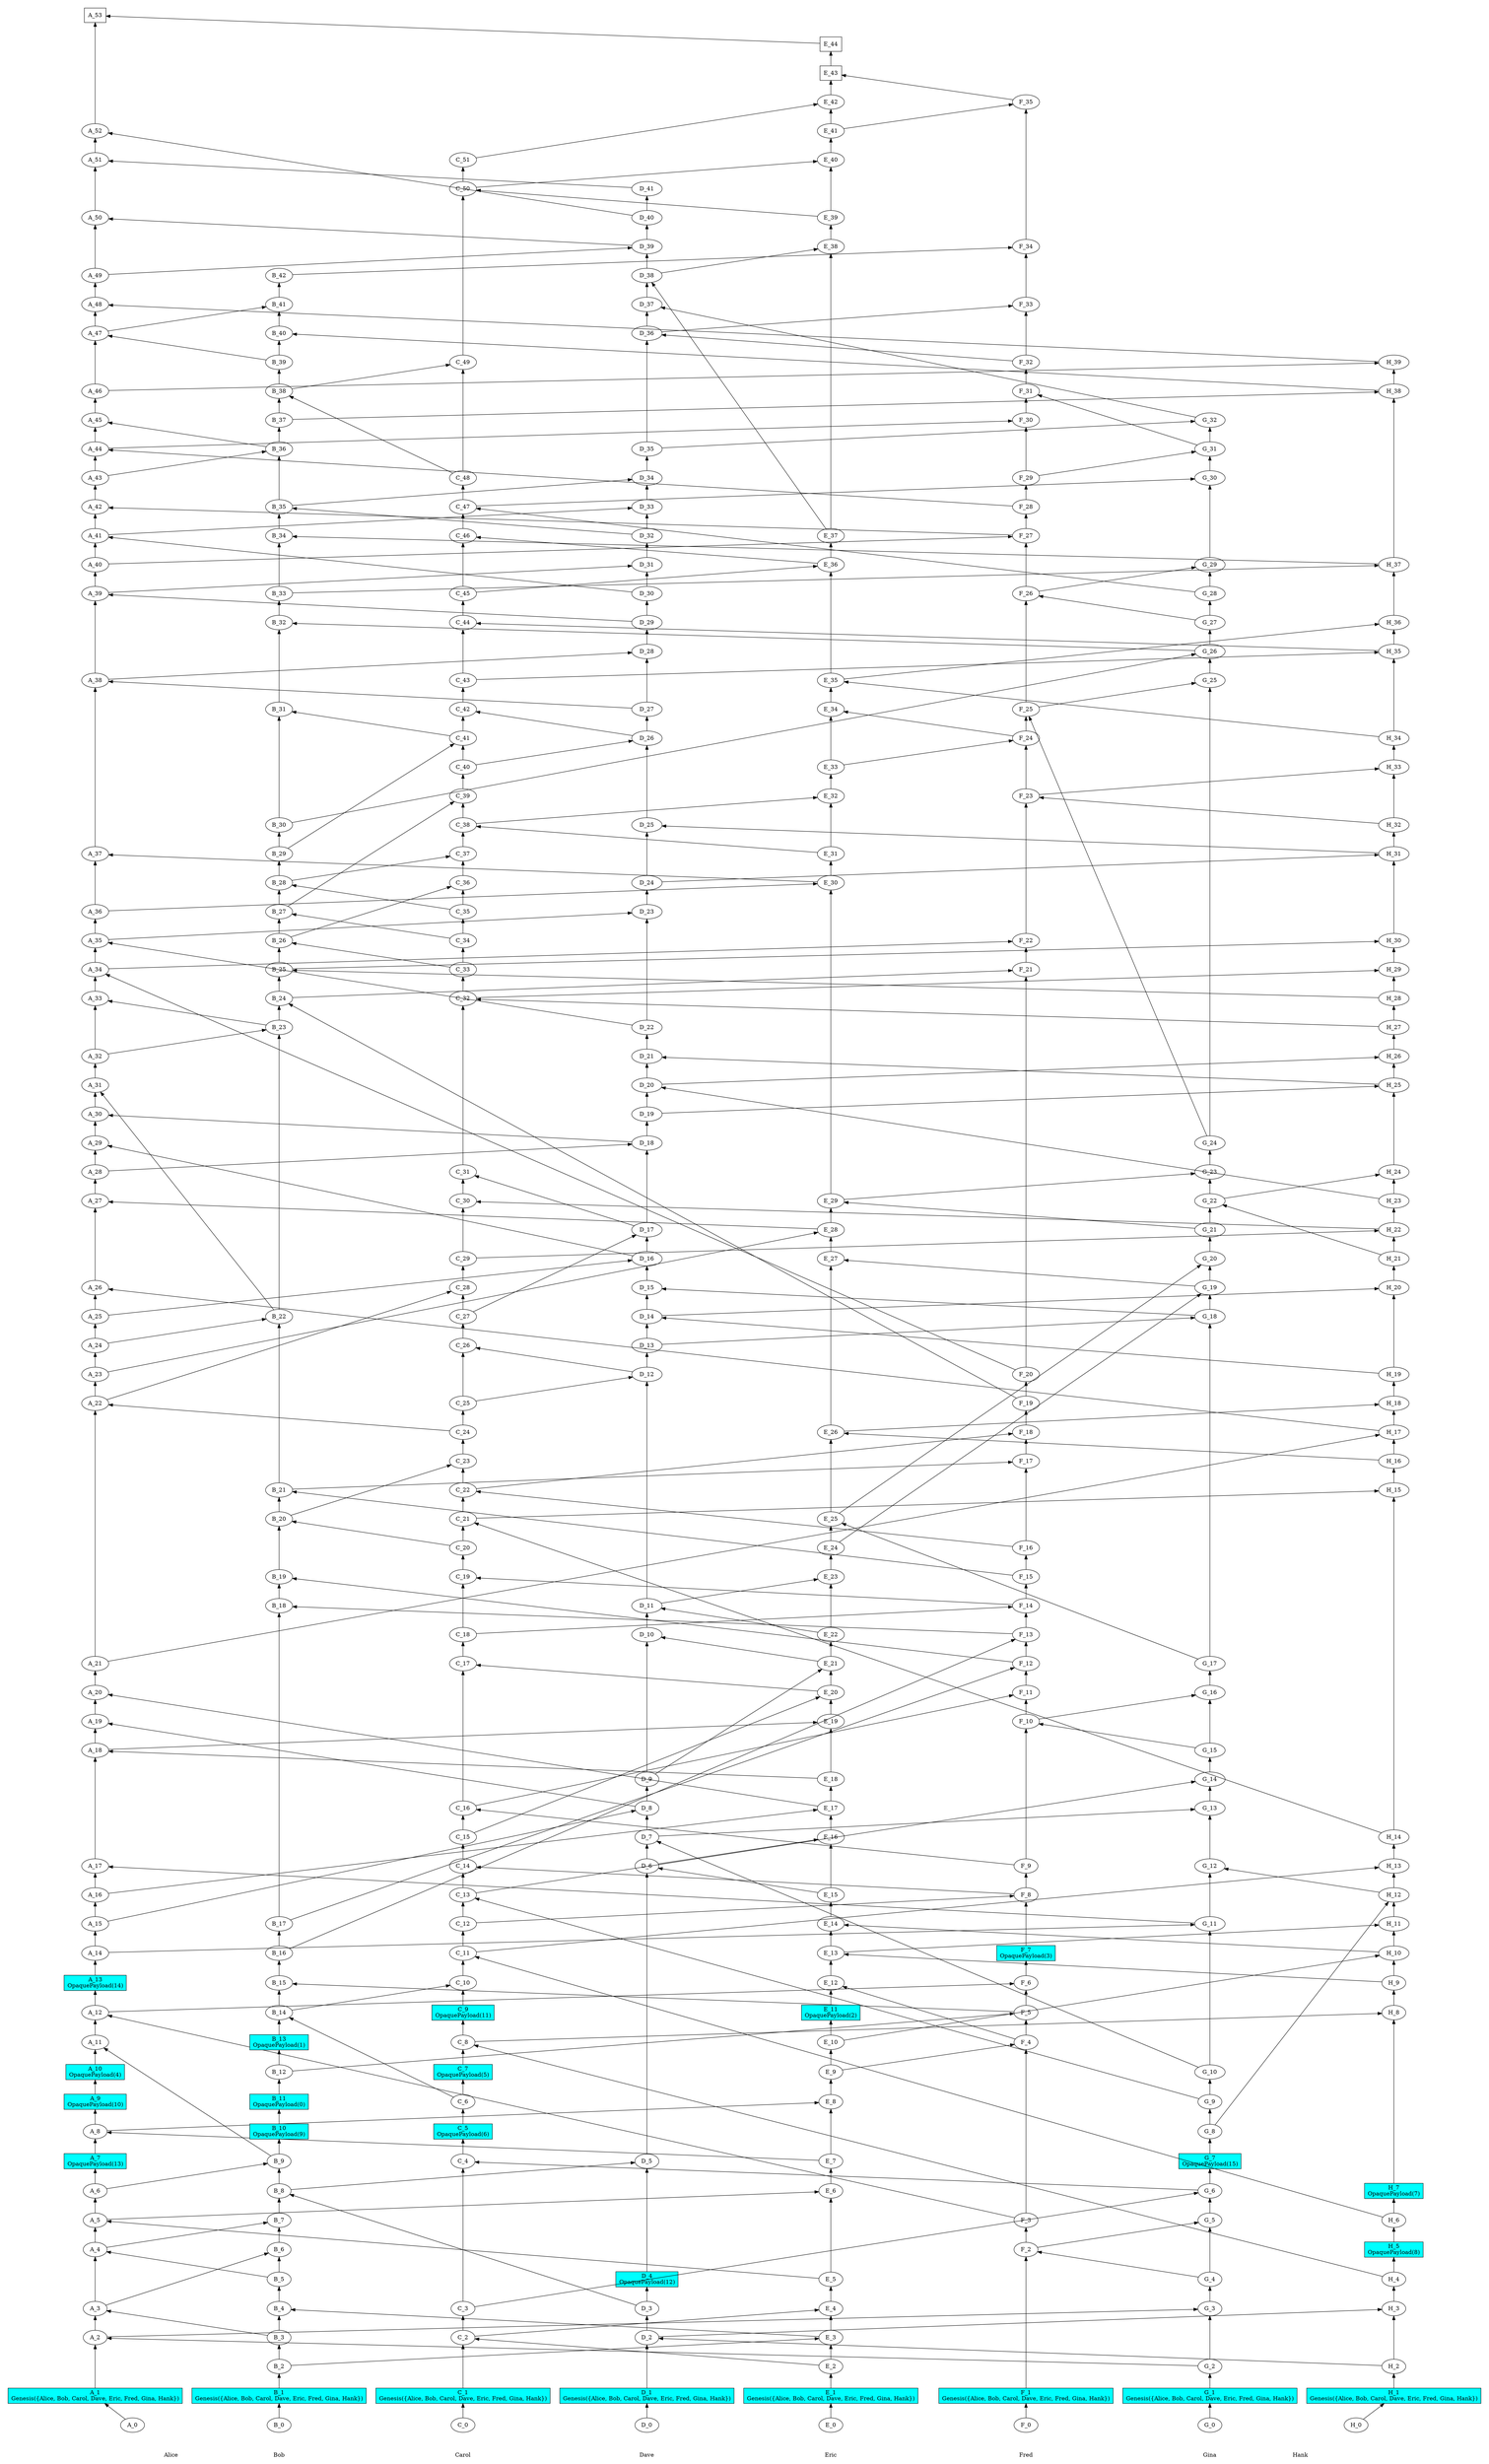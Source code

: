 /// our_id: Alice
/// peer_list: {
///   Alice: PeerState(VOTE|SEND|RECV)
///   Bob: PeerState(VOTE|SEND|RECV)
///   Carol: PeerState(VOTE|SEND|RECV)
///   Dave: PeerState(VOTE|SEND|RECV)
///   Eric: PeerState(VOTE|SEND|RECV)
///   Fred: PeerState(VOTE|SEND|RECV)
///   Gina: PeerState(VOTE|SEND|RECV)
///   Hank: PeerState(VOTE|SEND|RECV)
/// }
digraph GossipGraph {
  splines=false
  rankdir=BT

  style=invis
  subgraph cluster_Alice {
    label="Alice"
    "Alice" [style=invis]
    "Alice" -> "A_0" [style=invis]
    "A_0" -> "A_1" [minlen=1]
    "A_1" -> "A_2" [minlen=2]
    "A_2" -> "A_3" [minlen=1]
    "A_3" -> "A_4" [minlen=2]
    "A_4" -> "A_5" [minlen=1]
    "A_5" -> "A_6" [minlen=1]
    "A_6" -> "A_7" [minlen=1]
    "A_7" -> "A_8" [minlen=1]
    "A_8" -> "A_9" [minlen=1]
    "A_9" -> "A_10" [minlen=1]
    "A_10" -> "A_11" [minlen=1]
    "A_11" -> "A_12" [minlen=1]
    "A_12" -> "A_13" [minlen=1]
    "A_13" -> "A_14" [minlen=1]
    "A_14" -> "A_15" [minlen=1]
    "A_15" -> "A_16" [minlen=1]
    "A_16" -> "A_17" [minlen=1]
    "A_17" -> "A_18" [minlen=4]
    "A_18" -> "A_19" [minlen=1]
    "A_19" -> "A_20" [minlen=1]
    "A_20" -> "A_21" [minlen=1]
    "A_21" -> "A_22" [minlen=9]
    "A_22" -> "A_23" [minlen=1]
    "A_23" -> "A_24" [minlen=1]
    "A_24" -> "A_25" [minlen=1]
    "A_25" -> "A_26" [minlen=1]
    "A_26" -> "A_27" [minlen=3]
    "A_27" -> "A_28" [minlen=1]
    "A_28" -> "A_29" [minlen=1]
    "A_29" -> "A_30" [minlen=1]
    "A_30" -> "A_31" [minlen=1]
    "A_31" -> "A_32" [minlen=1]
    "A_32" -> "A_33" [minlen=2]
    "A_33" -> "A_34" [minlen=1]
    "A_34" -> "A_35" [minlen=1]
    "A_35" -> "A_36" [minlen=1]
    "A_36" -> "A_37" [minlen=2]
    "A_37" -> "A_38" [minlen=6]
    "A_38" -> "A_39" [minlen=3]
    "A_39" -> "A_40" [minlen=1]
    "A_40" -> "A_41" [minlen=1]
    "A_41" -> "A_42" [minlen=1]
    "A_42" -> "A_43" [minlen=1]
    "A_43" -> "A_44" [minlen=1]
    "A_44" -> "A_45" [minlen=1]
    "A_45" -> "A_46" [minlen=1]
    "A_46" -> "A_47" [minlen=2]
    "A_47" -> "A_48" [minlen=1]
    "A_48" -> "A_49" [minlen=1]
    "A_49" -> "A_50" [minlen=2]
    "A_50" -> "A_51" [minlen=2]
    "A_51" -> "A_52" [minlen=1]
    "A_52" -> "A_53" [minlen=4]
  }
  "G_2" -> "A_2" [constraint=false]
  "B_3" -> "A_3" [constraint=false]
  "B_5" -> "A_4" [constraint=false]
  "E_5" -> "A_5" [constraint=false]
  "E_7" -> "A_8" [constraint=false]
  "B_9" -> "A_11" [constraint=false]
  "F_3" -> "A_12" [constraint=false]
  "G_11" -> "A_17" [constraint=false]
  "E_18" -> "A_18" [constraint=false]
  "D_8" -> "A_19" [constraint=false]
  "E_17" -> "A_20" [constraint=false]
  "C_24" -> "A_22" [constraint=false]
  "H_17" -> "A_26" [constraint=false]
  "E_28" -> "A_27" [constraint=false]
  "D_16" -> "A_29" [constraint=false]
  "D_18" -> "A_30" [constraint=false]
  "B_22" -> "A_31" [constraint=false]
  "B_23" -> "A_33" [constraint=false]
  "F_20" -> "A_34" [constraint=false]
  "D_22" -> "A_35" [constraint=false]
  "E_30" -> "A_37" [constraint=false]
  "D_27" -> "A_38" [constraint=false]
  "D_29" -> "A_39" [constraint=false]
  "D_30" -> "A_41" [constraint=false]
  "F_27" -> "A_42" [constraint=false]
  "F_28" -> "A_44" [constraint=false]
  "B_36" -> "A_45" [constraint=false]
  "B_39" -> "A_47" [constraint=false]
  "H_39" -> "A_48" [constraint=false]
  "D_39" -> "A_50" [constraint=false]
  "D_41" -> "A_51" [constraint=false]
  "D_40" -> "A_52" [constraint=false]
  "E_44" -> "A_53" [constraint=false]

  style=invis
  subgraph cluster_Bob {
    label="Bob"
    "Bob" [style=invis]
    "Bob" -> "B_0" [style=invis]
    "B_0" -> "B_1" [minlen=1]
    "B_1" -> "B_2" [minlen=1]
    "B_2" -> "B_3" [minlen=1]
    "B_3" -> "B_4" [minlen=1]
    "B_4" -> "B_5" [minlen=1]
    "B_5" -> "B_6" [minlen=1]
    "B_6" -> "B_7" [minlen=1]
    "B_7" -> "B_8" [minlen=1]
    "B_8" -> "B_9" [minlen=1]
    "B_9" -> "B_10" [minlen=1]
    "B_10" -> "B_11" [minlen=1]
    "B_11" -> "B_12" [minlen=1]
    "B_12" -> "B_13" [minlen=1]
    "B_13" -> "B_14" [minlen=1]
    "B_14" -> "B_15" [minlen=1]
    "B_15" -> "B_16" [minlen=1]
    "B_16" -> "B_17" [minlen=1]
    "B_17" -> "B_18" [minlen=11]
    "B_18" -> "B_19" [minlen=1]
    "B_19" -> "B_20" [minlen=2]
    "B_20" -> "B_21" [minlen=1]
    "B_21" -> "B_22" [minlen=6]
    "B_22" -> "B_23" [minlen=10]
    "B_23" -> "B_24" [minlen=1]
    "B_24" -> "B_25" [minlen=1]
    "B_25" -> "B_26" [minlen=1]
    "B_26" -> "B_27" [minlen=1]
    "B_27" -> "B_28" [minlen=1]
    "B_28" -> "B_29" [minlen=1]
    "B_29" -> "B_30" [minlen=1]
    "B_30" -> "B_31" [minlen=4]
    "B_31" -> "B_32" [minlen=3]
    "B_32" -> "B_33" [minlen=1]
    "B_33" -> "B_34" [minlen=2]
    "B_34" -> "B_35" [minlen=1]
    "B_35" -> "B_36" [minlen=2]
    "B_36" -> "B_37" [minlen=1]
    "B_37" -> "B_38" [minlen=1]
    "B_38" -> "B_39" [minlen=1]
    "B_39" -> "B_40" [minlen=1]
    "B_40" -> "B_41" [minlen=1]
    "B_41" -> "B_42" [minlen=1]
  }
  "E_3" -> "B_4" [constraint=false]
  "A_3" -> "B_6" [constraint=false]
  "A_4" -> "B_7" [constraint=false]
  "D_3" -> "B_8" [constraint=false]
  "A_6" -> "B_9" [constraint=false]
  "C_6" -> "B_14" [constraint=false]
  "F_5" -> "B_15" [constraint=false]
  "F_13" -> "B_18" [constraint=false]
  "F_12" -> "B_19" [constraint=false]
  "C_20" -> "B_20" [constraint=false]
  "F_15" -> "B_21" [constraint=false]
  "A_24" -> "B_22" [constraint=false]
  "A_32" -> "B_23" [constraint=false]
  "F_19" -> "B_24" [constraint=false]
  "H_28" -> "B_25" [constraint=false]
  "C_33" -> "B_26" [constraint=false]
  "C_34" -> "B_27" [constraint=false]
  "C_35" -> "B_28" [constraint=false]
  "C_41" -> "B_31" [constraint=false]
  "G_26" -> "B_32" [constraint=false]
  "H_37" -> "B_34" [constraint=false]
  "D_32" -> "B_35" [constraint=false]
  "A_43" -> "B_36" [constraint=false]
  "C_48" -> "B_38" [constraint=false]
  "H_38" -> "B_40" [constraint=false]
  "A_47" -> "B_41" [constraint=false]

  style=invis
  subgraph cluster_Carol {
    label="Carol"
    "Carol" [style=invis]
    "Carol" -> "C_0" [style=invis]
    "C_0" -> "C_1" [minlen=1]
    "C_1" -> "C_2" [minlen=2]
    "C_2" -> "C_3" [minlen=1]
    "C_3" -> "C_4" [minlen=5]
    "C_4" -> "C_5" [minlen=1]
    "C_5" -> "C_6" [minlen=1]
    "C_6" -> "C_7" [minlen=1]
    "C_7" -> "C_8" [minlen=1]
    "C_8" -> "C_9" [minlen=1]
    "C_9" -> "C_10" [minlen=1]
    "C_10" -> "C_11" [minlen=1]
    "C_11" -> "C_12" [minlen=1]
    "C_12" -> "C_13" [minlen=1]
    "C_13" -> "C_14" [minlen=1]
    "C_14" -> "C_15" [minlen=1]
    "C_15" -> "C_16" [minlen=1]
    "C_16" -> "C_17" [minlen=5]
    "C_17" -> "C_18" [minlen=1]
    "C_18" -> "C_19" [minlen=2]
    "C_19" -> "C_20" [minlen=1]
    "C_20" -> "C_21" [minlen=1]
    "C_21" -> "C_22" [minlen=1]
    "C_22" -> "C_23" [minlen=1]
    "C_23" -> "C_24" [minlen=1]
    "C_24" -> "C_25" [minlen=1]
    "C_25" -> "C_26" [minlen=2]
    "C_26" -> "C_27" [minlen=1]
    "C_27" -> "C_28" [minlen=1]
    "C_28" -> "C_29" [minlen=1]
    "C_29" -> "C_30" [minlen=2]
    "C_30" -> "C_31" [minlen=1]
    "C_31" -> "C_32" [minlen=6]
    "C_32" -> "C_33" [minlen=1]
    "C_33" -> "C_34" [minlen=1]
    "C_34" -> "C_35" [minlen=1]
    "C_35" -> "C_36" [minlen=1]
    "C_36" -> "C_37" [minlen=1]
    "C_37" -> "C_38" [minlen=1]
    "C_38" -> "C_39" [minlen=1]
    "C_39" -> "C_40" [minlen=1]
    "C_40" -> "C_41" [minlen=1]
    "C_41" -> "C_42" [minlen=1]
    "C_42" -> "C_43" [minlen=1]
    "C_43" -> "C_44" [minlen=2]
    "C_44" -> "C_45" [minlen=1]
    "C_45" -> "C_46" [minlen=2]
    "C_46" -> "C_47" [minlen=1]
    "C_47" -> "C_48" [minlen=1]
    "C_48" -> "C_49" [minlen=4]
    "C_49" -> "C_50" [minlen=6]
    "C_50" -> "C_51" [minlen=1]
  }
  "E_2" -> "C_2" [constraint=false]
  "G_6" -> "C_4" [constraint=false]
  "H_4" -> "C_8" [constraint=false]
  "B_14" -> "C_10" [constraint=false]
  "H_6" -> "C_11" [constraint=false]
  "G_9" -> "C_13" [constraint=false]
  "F_8" -> "C_14" [constraint=false]
  "F_9" -> "C_16" [constraint=false]
  "E_20" -> "C_17" [constraint=false]
  "F_14" -> "C_19" [constraint=false]
  "H_14" -> "C_21" [constraint=false]
  "F_16" -> "C_22" [constraint=false]
  "B_20" -> "C_23" [constraint=false]
  "D_12" -> "C_26" [constraint=false]
  "A_22" -> "C_28" [constraint=false]
  "H_22" -> "C_30" [constraint=false]
  "D_17" -> "C_31" [constraint=false]
  "H_27" -> "C_32" [constraint=false]
  "B_26" -> "C_36" [constraint=false]
  "B_28" -> "C_37" [constraint=false]
  "E_31" -> "C_38" [constraint=false]
  "B_27" -> "C_39" [constraint=false]
  "B_29" -> "C_41" [constraint=false]
  "D_26" -> "C_42" [constraint=false]
  "H_35" -> "C_44" [constraint=false]
  "E_36" -> "C_46" [constraint=false]
  "G_28" -> "C_47" [constraint=false]
  "B_38" -> "C_49" [constraint=false]
  "E_39" -> "C_50" [constraint=false]

  style=invis
  subgraph cluster_Dave {
    label="Dave"
    "Dave" [style=invis]
    "Dave" -> "D_0" [style=invis]
    "D_0" -> "D_1" [minlen=1]
    "D_1" -> "D_2" [minlen=2]
    "D_2" -> "D_3" [minlen=1]
    "D_3" -> "D_4" [minlen=1]
    "D_4" -> "D_5" [minlen=4]
    "D_5" -> "D_6" [minlen=10]
    "D_6" -> "D_7" [minlen=1]
    "D_7" -> "D_8" [minlen=1]
    "D_8" -> "D_9" [minlen=1]
    "D_9" -> "D_10" [minlen=5]
    "D_10" -> "D_11" [minlen=1]
    "D_11" -> "D_12" [minlen=8]
    "D_12" -> "D_13" [minlen=1]
    "D_13" -> "D_14" [minlen=1]
    "D_14" -> "D_15" [minlen=1]
    "D_15" -> "D_16" [minlen=1]
    "D_16" -> "D_17" [minlen=1]
    "D_17" -> "D_18" [minlen=3]
    "D_18" -> "D_19" [minlen=1]
    "D_19" -> "D_20" [minlen=1]
    "D_20" -> "D_21" [minlen=1]
    "D_21" -> "D_22" [minlen=1]
    "D_22" -> "D_23" [minlen=4]
    "D_23" -> "D_24" [minlen=1]
    "D_24" -> "D_25" [minlen=2]
    "D_25" -> "D_26" [minlen=3]
    "D_26" -> "D_27" [minlen=1]
    "D_27" -> "D_28" [minlen=2]
    "D_28" -> "D_29" [minlen=1]
    "D_29" -> "D_30" [minlen=1]
    "D_30" -> "D_31" [minlen=1]
    "D_31" -> "D_32" [minlen=1]
    "D_32" -> "D_33" [minlen=1]
    "D_33" -> "D_34" [minlen=1]
    "D_34" -> "D_35" [minlen=1]
    "D_35" -> "D_36" [minlen=4]
    "D_36" -> "D_37" [minlen=1]
    "D_37" -> "D_38" [minlen=1]
    "D_38" -> "D_39" [minlen=1]
    "D_39" -> "D_40" [minlen=1]
    "D_40" -> "D_41" [minlen=1]
  }
  "H_2" -> "D_2" [constraint=false]
  "B_8" -> "D_5" [constraint=false]
  "E_15" -> "D_6" [constraint=false]
  "G_10" -> "D_7" [constraint=false]
  "A_15" -> "D_8" [constraint=false]
  "E_21" -> "D_10" [constraint=false]
  "E_22" -> "D_11" [constraint=false]
  "C_25" -> "D_12" [constraint=false]
  "H_19" -> "D_14" [constraint=false]
  "G_18" -> "D_15" [constraint=false]
  "A_25" -> "D_16" [constraint=false]
  "C_27" -> "D_17" [constraint=false]
  "A_28" -> "D_18" [constraint=false]
  "H_23" -> "D_20" [constraint=false]
  "H_25" -> "D_21" [constraint=false]
  "A_35" -> "D_23" [constraint=false]
  "H_31" -> "D_25" [constraint=false]
  "C_40" -> "D_26" [constraint=false]
  "A_38" -> "D_28" [constraint=false]
  "A_39" -> "D_31" [constraint=false]
  "A_41" -> "D_33" [constraint=false]
  "B_35" -> "D_34" [constraint=false]
  "F_32" -> "D_36" [constraint=false]
  "G_32" -> "D_37" [constraint=false]
  "E_37" -> "D_38" [constraint=false]
  "A_49" -> "D_39" [constraint=false]

  style=invis
  subgraph cluster_Eric {
    label="Eric"
    "Eric" [style=invis]
    "Eric" -> "E_0" [style=invis]
    "E_0" -> "E_1" [minlen=1]
    "E_1" -> "E_2" [minlen=1]
    "E_2" -> "E_3" [minlen=1]
    "E_3" -> "E_4" [minlen=1]
    "E_4" -> "E_5" [minlen=1]
    "E_5" -> "E_6" [minlen=3]
    "E_6" -> "E_7" [minlen=1]
    "E_7" -> "E_8" [minlen=2]
    "E_8" -> "E_9" [minlen=1]
    "E_9" -> "E_10" [minlen=1]
    "E_10" -> "E_11" [minlen=1]
    "E_11" -> "E_12" [minlen=1]
    "E_12" -> "E_13" [minlen=1]
    "E_13" -> "E_14" [minlen=1]
    "E_14" -> "E_15" [minlen=1]
    "E_15" -> "E_16" [minlen=2]
    "E_16" -> "E_17" [minlen=1]
    "E_17" -> "E_18" [minlen=1]
    "E_18" -> "E_19" [minlen=2]
    "E_19" -> "E_20" [minlen=1]
    "E_20" -> "E_21" [minlen=1]
    "E_21" -> "E_22" [minlen=1]
    "E_22" -> "E_23" [minlen=2]
    "E_23" -> "E_24" [minlen=1]
    "E_24" -> "E_25" [minlen=1]
    "E_25" -> "E_26" [minlen=3]
    "E_26" -> "E_27" [minlen=6]
    "E_27" -> "E_28" [minlen=1]
    "E_28" -> "E_29" [minlen=1]
    "E_29" -> "E_30" [minlen=11]
    "E_30" -> "E_31" [minlen=1]
    "E_31" -> "E_32" [minlen=2]
    "E_32" -> "E_33" [minlen=1]
    "E_33" -> "E_34" [minlen=2]
    "E_34" -> "E_35" [minlen=1]
    "E_35" -> "E_36" [minlen=4]
    "E_36" -> "E_37" [minlen=1]
    "E_37" -> "E_38" [minlen=10]
    "E_38" -> "E_39" [minlen=1]
    "E_39" -> "E_40" [minlen=2]
    "E_40" -> "E_41" [minlen=1]
    "E_41" -> "E_42" [minlen=1]
    "E_42" -> "E_43" [minlen=1]
    "E_43" -> "E_44" [minlen=1]
  }
  "B_2" -> "E_3" [constraint=false]
  "C_2" -> "E_4" [constraint=false]
  "A_5" -> "E_6" [constraint=false]
  "A_8" -> "E_8" [constraint=false]
  "F_4" -> "E_12" [constraint=false]
  "H_9" -> "E_13" [constraint=false]
  "H_10" -> "E_14" [constraint=false]
  "D_6" -> "E_16" [constraint=false]
  "A_16" -> "E_17" [constraint=false]
  "A_18" -> "E_19" [constraint=false]
  "C_15" -> "E_20" [constraint=false]
  "D_9" -> "E_21" [constraint=false]
  "D_11" -> "E_23" [constraint=false]
  "G_17" -> "E_25" [constraint=false]
  "H_16" -> "E_26" [constraint=false]
  "G_19" -> "E_27" [constraint=false]
  "A_23" -> "E_28" [constraint=false]
  "G_21" -> "E_29" [constraint=false]
  "A_36" -> "E_30" [constraint=false]
  "C_38" -> "E_32" [constraint=false]
  "F_24" -> "E_34" [constraint=false]
  "H_34" -> "E_35" [constraint=false]
  "C_45" -> "E_36" [constraint=false]
  "D_38" -> "E_38" [constraint=false]
  "C_50" -> "E_40" [constraint=false]
  "C_51" -> "E_42" [constraint=false]
  "F_35" -> "E_43" [constraint=false]

  style=invis
  subgraph cluster_Fred {
    label="Fred"
    "Fred" [style=invis]
    "Fred" -> "F_0" [style=invis]
    "F_0" -> "F_1" [minlen=1]
    "F_1" -> "F_2" [minlen=5]
    "F_2" -> "F_3" [minlen=1]
    "F_3" -> "F_4" [minlen=6]
    "F_4" -> "F_5" [minlen=1]
    "F_5" -> "F_6" [minlen=1]
    "F_6" -> "F_7" [minlen=1]
    "F_7" -> "F_8" [minlen=2]
    "F_8" -> "F_9" [minlen=1]
    "F_9" -> "F_10" [minlen=5]
    "F_10" -> "F_11" [minlen=1]
    "F_11" -> "F_12" [minlen=1]
    "F_12" -> "F_13" [minlen=1]
    "F_13" -> "F_14" [minlen=1]
    "F_14" -> "F_15" [minlen=1]
    "F_15" -> "F_16" [minlen=1]
    "F_16" -> "F_17" [minlen=3]
    "F_17" -> "F_18" [minlen=1]
    "F_18" -> "F_19" [minlen=1]
    "F_19" -> "F_20" [minlen=1]
    "F_20" -> "F_21" [minlen=14]
    "F_21" -> "F_22" [minlen=1]
    "F_22" -> "F_23" [minlen=5]
    "F_23" -> "F_24" [minlen=2]
    "F_24" -> "F_25" [minlen=1]
    "F_25" -> "F_26" [minlen=4]
    "F_26" -> "F_27" [minlen=2]
    "F_27" -> "F_28" [minlen=1]
    "F_28" -> "F_29" [minlen=1]
    "F_29" -> "F_30" [minlen=2]
    "F_30" -> "F_31" [minlen=1]
    "F_31" -> "F_32" [minlen=1]
    "F_32" -> "F_33" [minlen=2]
    "F_33" -> "F_34" [minlen=2]
    "F_34" -> "F_35" [minlen=5]
  }
  "G_4" -> "F_2" [constraint=false]
  "E_9" -> "F_4" [constraint=false]
  "B_12" -> "F_5" [constraint=false]
  "A_12" -> "F_6" [constraint=false]
  "C_12" -> "F_8" [constraint=false]
  "G_15" -> "F_10" [constraint=false]
  "C_16" -> "F_11" [constraint=false]
  "B_17" -> "F_12" [constraint=false]
  "B_16" -> "F_13" [constraint=false]
  "C_18" -> "F_14" [constraint=false]
  "B_21" -> "F_17" [constraint=false]
  "C_22" -> "F_18" [constraint=false]
  "B_24" -> "F_21" [constraint=false]
  "A_34" -> "F_22" [constraint=false]
  "H_32" -> "F_23" [constraint=false]
  "E_33" -> "F_24" [constraint=false]
  "G_24" -> "F_25" [constraint=false]
  "G_27" -> "F_26" [constraint=false]
  "A_40" -> "F_27" [constraint=false]
  "A_44" -> "F_30" [constraint=false]
  "G_31" -> "F_31" [constraint=false]
  "D_36" -> "F_33" [constraint=false]
  "B_42" -> "F_34" [constraint=false]
  "E_41" -> "F_35" [constraint=false]

  style=invis
  subgraph cluster_Gina {
    label="Gina"
    "Gina" [style=invis]
    "Gina" -> "G_0" [style=invis]
    "G_0" -> "G_1" [minlen=1]
    "G_1" -> "G_2" [minlen=1]
    "G_2" -> "G_3" [minlen=2]
    "G_3" -> "G_4" [minlen=1]
    "G_4" -> "G_5" [minlen=2]
    "G_5" -> "G_6" [minlen=1]
    "G_6" -> "G_7" [minlen=1]
    "G_7" -> "G_8" [minlen=1]
    "G_8" -> "G_9" [minlen=1]
    "G_9" -> "G_10" [minlen=1]
    "G_10" -> "G_11" [minlen=5]
    "G_11" -> "G_12" [minlen=2]
    "G_12" -> "G_13" [minlen=2]
    "G_13" -> "G_14" [minlen=1]
    "G_14" -> "G_15" [minlen=1]
    "G_15" -> "G_16" [minlen=2]
    "G_16" -> "G_17" [minlen=1]
    "G_17" -> "G_18" [minlen=12]
    "G_18" -> "G_19" [minlen=1]
    "G_19" -> "G_20" [minlen=1]
    "G_20" -> "G_21" [minlen=1]
    "G_21" -> "G_22" [minlen=1]
    "G_22" -> "G_23" [minlen=1]
    "G_23" -> "G_24" [minlen=1]
    "G_24" -> "G_25" [minlen=16]
    "G_25" -> "G_26" [minlen=1]
    "G_26" -> "G_27" [minlen=1]
    "G_27" -> "G_28" [minlen=1]
    "G_28" -> "G_29" [minlen=1]
    "G_29" -> "G_30" [minlen=3]
    "G_30" -> "G_31" [minlen=1]
    "G_31" -> "G_32" [minlen=1]
  }
  "A_2" -> "G_3" [constraint=false]
  "F_2" -> "G_5" [constraint=false]
  "C_3" -> "G_6" [constraint=false]
  "A_14" -> "G_11" [constraint=false]
  "H_12" -> "G_12" [constraint=false]
  "D_7" -> "G_13" [constraint=false]
  "C_13" -> "G_14" [constraint=false]
  "F_10" -> "G_16" [constraint=false]
  "D_13" -> "G_18" [constraint=false]
  "E_24" -> "G_19" [constraint=false]
  "E_25" -> "G_20" [constraint=false]
  "H_21" -> "G_22" [constraint=false]
  "E_29" -> "G_23" [constraint=false]
  "F_25" -> "G_25" [constraint=false]
  "B_30" -> "G_26" [constraint=false]
  "F_26" -> "G_29" [constraint=false]
  "C_47" -> "G_30" [constraint=false]
  "F_29" -> "G_31" [constraint=false]
  "D_35" -> "G_32" [constraint=false]

  style=invis
  subgraph cluster_Hank {
    label="Hank"
    "Hank" [style=invis]
    "Hank" -> "H_0" [style=invis]
    "H_0" -> "H_1" [minlen=1]
    "H_1" -> "H_2" [minlen=1]
    "H_2" -> "H_3" [minlen=2]
    "H_3" -> "H_4" [minlen=1]
    "H_4" -> "H_5" [minlen=1]
    "H_5" -> "H_6" [minlen=1]
    "H_6" -> "H_7" [minlen=1]
    "H_7" -> "H_8" [minlen=6]
    "H_8" -> "H_9" [minlen=1]
    "H_9" -> "H_10" [minlen=1]
    "H_10" -> "H_11" [minlen=1]
    "H_11" -> "H_12" [minlen=1]
    "H_12" -> "H_13" [minlen=1]
    "H_13" -> "H_14" [minlen=1]
    "H_14" -> "H_15" [minlen=12]
    "H_15" -> "H_16" [minlen=1]
    "H_16" -> "H_17" [minlen=1]
    "H_17" -> "H_18" [minlen=1]
    "H_18" -> "H_19" [minlen=1]
    "H_19" -> "H_20" [minlen=3]
    "H_20" -> "H_21" [minlen=1]
    "H_21" -> "H_22" [minlen=1]
    "H_22" -> "H_23" [minlen=1]
    "H_23" -> "H_24" [minlen=1]
    "H_24" -> "H_25" [minlen=3]
    "H_25" -> "H_26" [minlen=1]
    "H_26" -> "H_27" [minlen=1]
    "H_27" -> "H_28" [minlen=1]
    "H_28" -> "H_29" [minlen=1]
    "H_29" -> "H_30" [minlen=1]
    "H_30" -> "H_31" [minlen=3]
    "H_31" -> "H_32" [minlen=1]
    "H_32" -> "H_33" [minlen=2]
    "H_33" -> "H_34" [minlen=1]
    "H_34" -> "H_35" [minlen=3]
    "H_35" -> "H_36" [minlen=1]
    "H_36" -> "H_37" [minlen=2]
    "H_37" -> "H_38" [minlen=6]
    "H_38" -> "H_39" [minlen=1]
  }
  "D_2" -> "H_3" [constraint=false]
  "C_8" -> "H_8" [constraint=false]
  "E_10" -> "H_10" [constraint=false]
  "E_13" -> "H_11" [constraint=false]
  "G_8" -> "H_12" [constraint=false]
  "C_11" -> "H_13" [constraint=false]
  "C_21" -> "H_15" [constraint=false]
  "A_21" -> "H_17" [constraint=false]
  "E_26" -> "H_18" [constraint=false]
  "D_14" -> "H_20" [constraint=false]
  "C_29" -> "H_22" [constraint=false]
  "G_22" -> "H_24" [constraint=false]
  "D_19" -> "H_25" [constraint=false]
  "D_20" -> "H_26" [constraint=false]
  "C_32" -> "H_29" [constraint=false]
  "B_25" -> "H_30" [constraint=false]
  "D_24" -> "H_31" [constraint=false]
  "F_23" -> "H_33" [constraint=false]
  "C_43" -> "H_35" [constraint=false]
  "E_35" -> "H_36" [constraint=false]
  "B_33" -> "H_37" [constraint=false]
  "B_37" -> "H_38" [constraint=false]
  "A_46" -> "H_39" [constraint=false]

  {
    rank=same
    "Alice" [style=filled, color=white]
    "Bob" [style=filled, color=white]
    "Carol" [style=filled, color=white]
    "Dave" [style=filled, color=white]
    "Eric" [style=filled, color=white]
    "Fred" [style=filled, color=white]
    "Gina" [style=filled, color=white]
    "Hank" [style=filled, color=white]
  }
  "Alice" -> "Bob" -> "Carol" -> "Dave" -> "Eric" -> "Fred" -> "Gina" -> "Hank" [style=invis]

/// ===== details of events =====
  "A_0" [fillcolor=white, label=<<table border="0" cellborder="0" cellpadding="0" cellspacing="0">
<tr><td colspan="6">A_0</td></tr>
</table>>]
/// cause: Initial
/// last_ancestors: {Alice: 0}

  "A_1" [style=filled, fillcolor=cyan, shape=rectangle, label=<<table border="0" cellborder="0" cellpadding="0" cellspacing="0">
<tr><td colspan="6">A_1</td></tr>
<tr><td colspan="6">Genesis({Alice, Bob, Carol, Dave, Eric, Fred, Gina, Hank})</td></tr>
</table>>]
/// cause: Observation(Genesis({Alice, Bob, Carol, Dave, Eric, Fred, Gina, Hank}))
/// last_ancestors: {Alice: 1}

  "A_2" [fillcolor=white, label=<<table border="0" cellborder="0" cellpadding="0" cellspacing="0">
<tr><td colspan="6">A_2</td></tr>
</table>>]
/// cause: Request
/// last_ancestors: {Alice: 2, Gina: 2}

  "A_3" [fillcolor=white, label=<<table border="0" cellborder="0" cellpadding="0" cellspacing="0">
<tr><td colspan="6">A_3</td></tr>
</table>>]
/// cause: Request
/// last_ancestors: {Alice: 3, Bob: 3, Gina: 2}

  "A_4" [fillcolor=white, label=<<table border="0" cellborder="0" cellpadding="0" cellspacing="0">
<tr><td colspan="6">A_4</td></tr>
</table>>]
/// cause: Request
/// last_ancestors: {Alice: 4, Bob: 5, Eric: 3, Gina: 2}

  "A_5" [fillcolor=white, label=<<table border="0" cellborder="0" cellpadding="0" cellspacing="0">
<tr><td colspan="6">A_5</td></tr>
</table>>]
/// cause: Request
/// last_ancestors: {Alice: 5, Bob: 5, Carol: 2, Eric: 5, Gina: 2}

  "A_6" [fillcolor=white, label=<<table border="0" cellborder="0" cellpadding="0" cellspacing="0">
<tr><td colspan="6">A_6</td></tr>
</table>>]
/// cause: Requesting(Bob)
/// last_ancestors: {Alice: 6, Bob: 5, Carol: 2, Eric: 5, Gina: 2}

  "A_7" [style=filled, fillcolor=cyan, shape=rectangle, label=<<table border="0" cellborder="0" cellpadding="0" cellspacing="0">
<tr><td colspan="6">A_7</td></tr>
<tr><td colspan="6">OpaquePayload(13)</td></tr>
</table>>]
/// cause: Observation(OpaquePayload(13))
/// last_ancestors: {Alice: 7, Bob: 5, Carol: 2, Eric: 5, Gina: 2}

  "A_8" [fillcolor=white, label=<<table border="0" cellborder="0" cellpadding="0" cellspacing="0">
<tr><td colspan="6">A_8</td></tr>
</table>>]
/// cause: Request
/// last_ancestors: {Alice: 8, Bob: 5, Carol: 2, Eric: 7, Gina: 2}

  "A_9" [style=filled, fillcolor=cyan, shape=rectangle, label=<<table border="0" cellborder="0" cellpadding="0" cellspacing="0">
<tr><td colspan="6">A_9</td></tr>
<tr><td colspan="6">OpaquePayload(10)</td></tr>
</table>>]
/// cause: Observation(OpaquePayload(10))
/// last_ancestors: {Alice: 9, Bob: 5, Carol: 2, Eric: 7, Gina: 2}

  "A_10" [style=filled, fillcolor=cyan, shape=rectangle, label=<<table border="0" cellborder="0" cellpadding="0" cellspacing="0">
<tr><td colspan="6">A_10</td></tr>
<tr><td colspan="6">OpaquePayload(4)</td></tr>
</table>>]
/// cause: Observation(OpaquePayload(4))
/// last_ancestors: {Alice: 10, Bob: 5, Carol: 2, Eric: 7, Gina: 2}

  "A_11" [fillcolor=white, label=<<table border="0" cellborder="0" cellpadding="0" cellspacing="0">
<tr><td colspan="6">A_11</td></tr>
</table>>]
/// cause: Response
/// last_ancestors: {Alice: 11, Bob: 9, Carol: 2, Dave: 3, Eric: 7, Gina: 2, Hank: 2}

  "A_12" [fillcolor=white, label=<<table border="0" cellborder="0" cellpadding="0" cellspacing="0">
<tr><td colspan="6">A_12</td></tr>
</table>>]
/// cause: Request
/// last_ancestors: {Alice: 12, Bob: 9, Carol: 2, Dave: 3, Eric: 7, Fred: 3, Gina: 4, Hank: 2}

  "A_13" [style=filled, fillcolor=cyan, shape=rectangle, label=<<table border="0" cellborder="0" cellpadding="0" cellspacing="0">
<tr><td colspan="6">A_13</td></tr>
<tr><td colspan="6">OpaquePayload(14)</td></tr>
</table>>]
/// cause: Observation(OpaquePayload(14))
/// last_ancestors: {Alice: 13, Bob: 9, Carol: 2, Dave: 3, Eric: 7, Fred: 3, Gina: 4, Hank: 2}

  "A_14" [fillcolor=white, label=<<table border="0" cellborder="0" cellpadding="0" cellspacing="0">
<tr><td colspan="6">A_14</td></tr>
</table>>]
/// cause: Requesting(Gina)
/// last_ancestors: {Alice: 14, Bob: 9, Carol: 2, Dave: 3, Eric: 7, Fred: 3, Gina: 4, Hank: 2}

  "A_15" [fillcolor=white, label=<<table border="0" cellborder="0" cellpadding="0" cellspacing="0">
<tr><td colspan="6">A_15</td></tr>
</table>>]
/// cause: Requesting(Dave)
/// last_ancestors: {Alice: 15, Bob: 9, Carol: 2, Dave: 3, Eric: 7, Fred: 3, Gina: 4, Hank: 2}

  "A_16" [fillcolor=white, label=<<table border="0" cellborder="0" cellpadding="0" cellspacing="0">
<tr><td colspan="6">A_16</td></tr>
</table>>]
/// cause: Requesting(Eric)
/// last_ancestors: {Alice: 16, Bob: 9, Carol: 2, Dave: 3, Eric: 7, Fred: 3, Gina: 4, Hank: 2}

  "A_17" [fillcolor=white, label=<<table border="0" cellborder="0" cellpadding="0" cellspacing="0">
<tr><td colspan="6">A_17</td></tr>
</table>>]
/// cause: Response
/// last_ancestors: {Alice: 17, Bob: 9, Carol: 3, Dave: 3, Eric: 7, Fred: 3, Gina: 11, Hank: 2}

  "A_18" [fillcolor=white, label=<<table border="0" cellborder="0" cellpadding="0" cellspacing="0">
<tr><td colspan="6">A_18</td></tr>
</table>>]
/// cause: Request
/// last_ancestors: {Alice: 18, Bob: 9, Carol: 8, Dave: 6, Eric: 18, Fred: 4, Gina: 11, Hank: 10}

  "A_19" [fillcolor=white, label=<<table border="0" cellborder="0" cellpadding="0" cellspacing="0">
<tr><td colspan="6">A_19</td></tr>
</table>>]
/// cause: Response
/// last_ancestors: {Alice: 19, Bob: 9, Carol: 8, Dave: 8, Eric: 18, Fred: 4, Gina: 11, Hank: 10}

  "A_20" [fillcolor=white, label=<<table border="0" cellborder="0" cellpadding="0" cellspacing="0">
<tr><td colspan="6">A_20</td></tr>
</table>>]
/// cause: Response
/// last_ancestors: {Alice: 20, Bob: 9, Carol: 8, Dave: 8, Eric: 18, Fred: 4, Gina: 11, Hank: 10}

  "A_21" [fillcolor=white, label=<<table border="0" cellborder="0" cellpadding="0" cellspacing="0">
<tr><td colspan="6">A_21</td></tr>
</table>>]
/// cause: Requesting(Hank)
/// last_ancestors: {Alice: 21, Bob: 9, Carol: 8, Dave: 8, Eric: 18, Fred: 4, Gina: 11, Hank: 10}

  "A_22" [fillcolor=white, label=<<table border="0" cellborder="0" cellpadding="0" cellspacing="0">
<tr><td colspan="6">A_22</td></tr>
</table>>]
/// cause: Request
/// last_ancestors: {Alice: 22, Bob: 20, Carol: 24, Dave: 8, Eric: 20, Fred: 16, Gina: 15, Hank: 14}

  "A_23" [fillcolor=white, label=<<table border="0" cellborder="0" cellpadding="0" cellspacing="0">
<tr><td colspan="6">A_23</td></tr>
</table>>]
/// cause: Requesting(Eric)
/// last_ancestors: {Alice: 23, Bob: 20, Carol: 24, Dave: 8, Eric: 20, Fred: 16, Gina: 15, Hank: 14}

  "A_24" [fillcolor=white, label=<<table border="0" cellborder="0" cellpadding="0" cellspacing="0">
<tr><td colspan="6">A_24</td></tr>
</table>>]
/// cause: Requesting(Bob)
/// last_ancestors: {Alice: 24, Bob: 20, Carol: 24, Dave: 8, Eric: 20, Fred: 16, Gina: 15, Hank: 14}

  "A_25" [fillcolor=white, label=<<table border="0" cellborder="0" cellpadding="0" cellspacing="0">
<tr><td colspan="6">A_25</td></tr>
</table>>]
/// cause: Requesting(Dave)
/// last_ancestors: {Alice: 25, Bob: 20, Carol: 24, Dave: 8, Eric: 20, Fred: 16, Gina: 15, Hank: 14}

  "A_26" [fillcolor=white, label=<<table border="0" cellborder="0" cellpadding="0" cellspacing="0">
<tr><td colspan="6">A_26</td></tr>
</table>>]
/// cause: Response
/// last_ancestors: {Alice: 26, Bob: 20, Carol: 24, Dave: 8, Eric: 20, Fred: 16, Gina: 15, Hank: 17}

  "A_27" [fillcolor=white, label=<<table border="0" cellborder="0" cellpadding="0" cellspacing="0">
<tr><td colspan="6">A_27</td></tr>
</table>>]
/// cause: Response
/// last_ancestors: {Alice: 27, Bob: 20, Carol: 25, Dave: 13, Eric: 28, Fred: 16, Gina: 19, Hank: 17}

  "A_28" [fillcolor=white, label=<<table border="0" cellborder="0" cellpadding="0" cellspacing="0">
<tr><td colspan="6">A_28</td></tr>
</table>>]
/// cause: Requesting(Dave)
/// last_ancestors: {Alice: 28, Bob: 20, Carol: 25, Dave: 13, Eric: 28, Fred: 16, Gina: 19, Hank: 17}

  "A_29" [fillcolor=white, label=<<table border="0" cellborder="0" cellpadding="0" cellspacing="0">
<tr><td colspan="6">A_29</td></tr>
</table>>]
/// cause: Response
/// last_ancestors: {Alice: 29, Bob: 20, Carol: 25, Dave: 16, Eric: 28, Fred: 16, Gina: 19, Hank: 19}

  "A_30" [fillcolor=white, label=<<table border="0" cellborder="0" cellpadding="0" cellspacing="0">
<tr><td colspan="6">A_30</td></tr>
</table>>]
/// cause: Response
/// last_ancestors: {Alice: 30, Bob: 20, Carol: 27, Dave: 18, Eric: 28, Fred: 16, Gina: 19, Hank: 19}

  "A_31" [fillcolor=white, label=<<table border="0" cellborder="0" cellpadding="0" cellspacing="0">
<tr><td colspan="6">A_31</td></tr>
</table>>]
/// cause: Response
/// last_ancestors: {Alice: 31, Bob: 22, Carol: 27, Dave: 18, Eric: 28, Fred: 16, Gina: 19, Hank: 19}

  "A_32" [fillcolor=white, label=<<table border="0" cellborder="0" cellpadding="0" cellspacing="0">
<tr><td colspan="6">A_32</td></tr>
</table>>]
/// cause: Requesting(Bob)
/// last_ancestors: {Alice: 32, Bob: 22, Carol: 27, Dave: 18, Eric: 28, Fred: 16, Gina: 19, Hank: 19}

  "A_33" [fillcolor=white, label=<<table border="0" cellborder="0" cellpadding="0" cellspacing="0">
<tr><td colspan="6">A_33</td></tr>
</table>>]
/// cause: Response
/// last_ancestors: {Alice: 33, Bob: 23, Carol: 27, Dave: 18, Eric: 28, Fred: 16, Gina: 19, Hank: 19}

  "A_34" [fillcolor=white, label=<<table border="0" cellborder="0" cellpadding="0" cellspacing="0">
<tr><td colspan="6">A_34</td></tr>
</table>>]
/// cause: Request
/// last_ancestors: {Alice: 34, Bob: 23, Carol: 27, Dave: 18, Eric: 28, Fred: 20, Gina: 19, Hank: 19}

  "A_35" [fillcolor=white, label=<<table border="0" cellborder="0" cellpadding="0" cellspacing="0">
<tr><td colspan="6">A_35</td></tr>
</table>>]
/// cause: Request
/// last_ancestors: {Alice: 35, Bob: 23, Carol: 29, Dave: 22, Eric: 28, Fred: 20, Gina: 22, Hank: 25}

  "A_36" [fillcolor=white, label=<<table border="0" cellborder="0" cellpadding="0" cellspacing="0">
<tr><td colspan="6">A_36</td></tr>
</table>>]
/// cause: Requesting(Eric)
/// last_ancestors: {Alice: 36, Bob: 23, Carol: 29, Dave: 22, Eric: 28, Fred: 20, Gina: 22, Hank: 25}

  "A_37" [fillcolor=white, label=<<table border="0" cellborder="0" cellpadding="0" cellspacing="0">
<tr><td colspan="6">A_37</td></tr>
</table>>]
/// cause: Response
/// last_ancestors: {Alice: 37, Bob: 23, Carol: 29, Dave: 22, Eric: 30, Fred: 20, Gina: 22, Hank: 25}

  "A_38" [fillcolor=white, label=<<table border="0" cellborder="0" cellpadding="0" cellspacing="0">
<tr><td colspan="6">A_38</td></tr>
</table>>]
/// cause: Request
/// last_ancestors: {Alice: 38, Bob: 28, Carol: 40, Dave: 27, Eric: 31, Fred: 20, Gina: 22, Hank: 31}

  "A_39" [fillcolor=white, label=<<table border="0" cellborder="0" cellpadding="0" cellspacing="0">
<tr><td colspan="6">A_39</td></tr>
</table>>]
/// cause: Request
/// last_ancestors: {Alice: 39, Bob: 28, Carol: 40, Dave: 29, Eric: 31, Fred: 20, Gina: 22, Hank: 31}

  "A_40" [fillcolor=white, label=<<table border="0" cellborder="0" cellpadding="0" cellspacing="0">
<tr><td colspan="6">A_40</td></tr>
</table>>]
/// cause: Requesting(Fred)
/// last_ancestors: {Alice: 40, Bob: 28, Carol: 40, Dave: 29, Eric: 31, Fred: 20, Gina: 22, Hank: 31}

  "A_41" [fillcolor=white, label=<<table border="0" cellborder="0" cellpadding="0" cellspacing="0">
<tr><td colspan="6">A_41</td></tr>
</table>>]
/// cause: Request
/// last_ancestors: {Alice: 41, Bob: 28, Carol: 40, Dave: 30, Eric: 31, Fred: 20, Gina: 22, Hank: 31}

  "A_42" [fillcolor=white, label=<<table border="0" cellborder="0" cellpadding="0" cellspacing="0">
<tr><td colspan="6">A_42</td></tr>
</table>>]
/// cause: Response
/// last_ancestors: {Alice: 42, Bob: 30, Carol: 40, Dave: 30, Eric: 33, Fred: 27, Gina: 27, Hank: 32}

  "A_43" [fillcolor=white, label=<<table border="0" cellborder="0" cellpadding="0" cellspacing="0">
<tr><td colspan="6">A_43</td></tr>
</table>>]
/// cause: Requesting(Bob)
/// last_ancestors: {Alice: 43, Bob: 30, Carol: 40, Dave: 30, Eric: 33, Fred: 27, Gina: 27, Hank: 32}

  "A_44" [fillcolor=white, label=<<table border="0" cellborder="0" cellpadding="0" cellspacing="0">
<tr><td colspan="6">A_44</td></tr>
</table>>]
/// cause: Request
/// last_ancestors: {Alice: 44, Bob: 30, Carol: 40, Dave: 30, Eric: 33, Fred: 28, Gina: 27, Hank: 32}

  "A_45" [fillcolor=white, label=<<table border="0" cellborder="0" cellpadding="0" cellspacing="0">
<tr><td colspan="6">A_45</td></tr>
</table>>]
/// cause: Response
/// last_ancestors: {Alice: 45, Bob: 36, Carol: 43, Dave: 32, Eric: 35, Fred: 28, Gina: 27, Hank: 37}

  "A_46" [fillcolor=white, label=<<table border="0" cellborder="0" cellpadding="0" cellspacing="0">
<tr><td colspan="6">A_46</td></tr>
</table>>]
/// cause: Requesting(Hank)
/// last_ancestors: {Alice: 46, Bob: 36, Carol: 43, Dave: 32, Eric: 35, Fred: 28, Gina: 27, Hank: 37}

  "A_47" [fillcolor=white, label=<<table border="0" cellborder="0" cellpadding="0" cellspacing="0">
<tr><td colspan="6">A_47</td></tr>
</table>>]
/// cause: Request
/// last_ancestors: {Alice: 47, Bob: 39, Carol: 48, Dave: 32, Eric: 36, Fred: 28, Gina: 28, Hank: 37}

  "A_48" [fillcolor=white, label=<<table border="0" cellborder="0" cellpadding="0" cellspacing="0">
<tr><td colspan="6">A_48</td></tr>
</table>>]
/// cause: Response
/// last_ancestors: {Alice: 48, Bob: 39, Carol: 48, Dave: 32, Eric: 36, Fred: 28, Gina: 28, Hank: 39}

  "A_49" [fillcolor=white, label=<<table border="0" cellborder="0" cellpadding="0" cellspacing="0">
<tr><td colspan="6">A_49</td></tr>
</table>>]
/// cause: Requesting(Dave)
/// last_ancestors: {Alice: 49, Bob: 39, Carol: 48, Dave: 32, Eric: 36, Fred: 28, Gina: 28, Hank: 39}

  "A_50" [fillcolor=white, label=<<table border="0" cellborder="0" cellpadding="0" cellspacing="0">
<tr><td colspan="6">A_50</td></tr>
</table>>]
/// cause: Response
/// last_ancestors: {Alice: 50, Bob: 39, Carol: 48, Dave: 39, Eric: 37, Fred: 32, Gina: 32, Hank: 39}

  "A_51" [fillcolor=white, label=<<table border="0" cellborder="0" cellpadding="0" cellspacing="0">
<tr><td colspan="6">A_51</td></tr>
</table>>]
/// cause: Request
/// last_ancestors: {Alice: 51, Bob: 39, Carol: 48, Dave: 41, Eric: 37, Fred: 32, Gina: 32, Hank: 39}

  "A_52" [fillcolor=white, label=<<table border="0" cellborder="0" cellpadding="0" cellspacing="0">
<tr><td colspan="6">A_52</td></tr>
</table>>]
/// cause: Request
/// last_ancestors: {Alice: 52, Bob: 39, Carol: 48, Dave: 41, Eric: 37, Fred: 32, Gina: 32, Hank: 39}

  "A_53" [fillcolor=white, shape=rectangle, label=<<table border="0" cellborder="0" cellpadding="0" cellspacing="0">
<tr><td colspan="6">A_53</td></tr>
</table>>]
/// cause: Request
/// last_ancestors: {Alice: 53, Bob: 42, Carol: 51, Dave: 41, Eric: 44, Fred: 35, Gina: 32, Hank: 39}

  "B_0" [fillcolor=white, label=<<table border="0" cellborder="0" cellpadding="0" cellspacing="0">
<tr><td colspan="6">B_0</td></tr>
</table>>]
/// cause: Initial
/// last_ancestors: {Bob: 0}

  "B_1" [style=filled, fillcolor=cyan, shape=rectangle, label=<<table border="0" cellborder="0" cellpadding="0" cellspacing="0">
<tr><td colspan="6">B_1</td></tr>
<tr><td colspan="6">Genesis({Alice, Bob, Carol, Dave, Eric, Fred, Gina, Hank})</td></tr>
</table>>]
/// cause: Observation(Genesis({Alice, Bob, Carol, Dave, Eric, Fred, Gina, Hank}))
/// last_ancestors: {Bob: 1}

  "B_2" [fillcolor=white, label=<<table border="0" cellborder="0" cellpadding="0" cellspacing="0">
<tr><td colspan="6">B_2</td></tr>
</table>>]
/// cause: Requesting(Eric)
/// last_ancestors: {Bob: 2}

  "B_3" [fillcolor=white, label=<<table border="0" cellborder="0" cellpadding="0" cellspacing="0">
<tr><td colspan="6">B_3</td></tr>
</table>>]
/// cause: Requesting(Alice)
/// last_ancestors: {Bob: 3}

  "B_4" [fillcolor=white, label=<<table border="0" cellborder="0" cellpadding="0" cellspacing="0">
<tr><td colspan="6">B_4</td></tr>
</table>>]
/// cause: Response
/// last_ancestors: {Bob: 4, Eric: 3}

  "B_5" [fillcolor=white, label=<<table border="0" cellborder="0" cellpadding="0" cellspacing="0">
<tr><td colspan="6">B_5</td></tr>
</table>>]
/// cause: Requesting(Alice)
/// last_ancestors: {Bob: 5, Eric: 3}

  "B_6" [fillcolor=white, label=<<table border="0" cellborder="0" cellpadding="0" cellspacing="0">
<tr><td colspan="6">B_6</td></tr>
</table>>]
/// cause: Response
/// last_ancestors: {Alice: 3, Bob: 6, Eric: 3, Gina: 2}

  "B_7" [fillcolor=white, label=<<table border="0" cellborder="0" cellpadding="0" cellspacing="0">
<tr><td colspan="6">B_7</td></tr>
</table>>]
/// cause: Response
/// last_ancestors: {Alice: 4, Bob: 7, Eric: 3, Gina: 2}

  "B_8" [fillcolor=white, label=<<table border="0" cellborder="0" cellpadding="0" cellspacing="0">
<tr><td colspan="6">B_8</td></tr>
</table>>]
/// cause: Request
/// last_ancestors: {Alice: 4, Bob: 8, Dave: 3, Eric: 3, Gina: 2, Hank: 2}

  "B_9" [fillcolor=white, label=<<table border="0" cellborder="0" cellpadding="0" cellspacing="0">
<tr><td colspan="6">B_9</td></tr>
</table>>]
/// cause: Request
/// last_ancestors: {Alice: 6, Bob: 9, Carol: 2, Dave: 3, Eric: 5, Gina: 2, Hank: 2}

  "B_10" [style=filled, fillcolor=cyan, shape=rectangle, label=<<table border="0" cellborder="0" cellpadding="0" cellspacing="0">
<tr><td colspan="6">B_10</td></tr>
<tr><td colspan="6">OpaquePayload(9)</td></tr>
</table>>]
/// cause: Observation(OpaquePayload(9))
/// last_ancestors: {Alice: 6, Bob: 10, Carol: 2, Dave: 3, Eric: 5, Gina: 2, Hank: 2}

  "B_11" [style=filled, fillcolor=cyan, shape=rectangle, label=<<table border="0" cellborder="0" cellpadding="0" cellspacing="0">
<tr><td colspan="6">B_11</td></tr>
<tr><td colspan="6">OpaquePayload(0)</td></tr>
</table>>]
/// cause: Observation(OpaquePayload(0))
/// last_ancestors: {Alice: 6, Bob: 11, Carol: 2, Dave: 3, Eric: 5, Gina: 2, Hank: 2}

  "B_12" [fillcolor=white, label=<<table border="0" cellborder="0" cellpadding="0" cellspacing="0">
<tr><td colspan="6">B_12</td></tr>
</table>>]
/// cause: Requesting(Fred)
/// last_ancestors: {Alice: 6, Bob: 12, Carol: 2, Dave: 3, Eric: 5, Gina: 2, Hank: 2}

  "B_13" [style=filled, fillcolor=cyan, shape=rectangle, label=<<table border="0" cellborder="0" cellpadding="0" cellspacing="0">
<tr><td colspan="6">B_13</td></tr>
<tr><td colspan="6">OpaquePayload(1)</td></tr>
</table>>]
/// cause: Observation(OpaquePayload(1))
/// last_ancestors: {Alice: 6, Bob: 13, Carol: 2, Dave: 3, Eric: 5, Gina: 2, Hank: 2}

  "B_14" [fillcolor=white, label=<<table border="0" cellborder="0" cellpadding="0" cellspacing="0">
<tr><td colspan="6">B_14</td></tr>
</table>>]
/// cause: Request
/// last_ancestors: {Alice: 6, Bob: 14, Carol: 6, Dave: 3, Eric: 5, Fred: 2, Gina: 6, Hank: 2}

  "B_15" [fillcolor=white, label=<<table border="0" cellborder="0" cellpadding="0" cellspacing="0">
<tr><td colspan="6">B_15</td></tr>
</table>>]
/// cause: Response
/// last_ancestors: {Alice: 8, Bob: 15, Carol: 6, Dave: 3, Eric: 9, Fred: 5, Gina: 6, Hank: 2}

  "B_16" [fillcolor=white, label=<<table border="0" cellborder="0" cellpadding="0" cellspacing="0">
<tr><td colspan="6">B_16</td></tr>
</table>>]
/// cause: Requesting(Fred)
/// last_ancestors: {Alice: 8, Bob: 16, Carol: 6, Dave: 3, Eric: 9, Fred: 5, Gina: 6, Hank: 2}

  "B_17" [fillcolor=white, label=<<table border="0" cellborder="0" cellpadding="0" cellspacing="0">
<tr><td colspan="6">B_17</td></tr>
</table>>]
/// cause: Requesting(Fred)
/// last_ancestors: {Alice: 8, Bob: 17, Carol: 6, Dave: 3, Eric: 9, Fred: 5, Gina: 6, Hank: 2}

  "B_18" [fillcolor=white, label=<<table border="0" cellborder="0" cellpadding="0" cellspacing="0">
<tr><td colspan="6">B_18</td></tr>
</table>>]
/// cause: Response
/// last_ancestors: {Alice: 14, Bob: 18, Carol: 16, Dave: 7, Eric: 15, Fred: 13, Gina: 15, Hank: 12}

  "B_19" [fillcolor=white, label=<<table border="0" cellborder="0" cellpadding="0" cellspacing="0">
<tr><td colspan="6">B_19</td></tr>
</table>>]
/// cause: Response
/// last_ancestors: {Alice: 14, Bob: 19, Carol: 16, Dave: 7, Eric: 15, Fred: 13, Gina: 15, Hank: 12}

  "B_20" [fillcolor=white, label=<<table border="0" cellborder="0" cellpadding="0" cellspacing="0">
<tr><td colspan="6">B_20</td></tr>
</table>>]
/// cause: Request
/// last_ancestors: {Alice: 18, Bob: 20, Carol: 20, Dave: 7, Eric: 20, Fred: 14, Gina: 15, Hank: 12}

  "B_21" [fillcolor=white, label=<<table border="0" cellborder="0" cellpadding="0" cellspacing="0">
<tr><td colspan="6">B_21</td></tr>
</table>>]
/// cause: Request
/// last_ancestors: {Alice: 18, Bob: 21, Carol: 20, Dave: 7, Eric: 20, Fred: 15, Gina: 15, Hank: 12}

  "B_22" [fillcolor=white, label=<<table border="0" cellborder="0" cellpadding="0" cellspacing="0">
<tr><td colspan="6">B_22</td></tr>
</table>>]
/// cause: Request
/// last_ancestors: {Alice: 24, Bob: 22, Carol: 24, Dave: 8, Eric: 20, Fred: 16, Gina: 15, Hank: 14}

  "B_23" [fillcolor=white, label=<<table border="0" cellborder="0" cellpadding="0" cellspacing="0">
<tr><td colspan="6">B_23</td></tr>
</table>>]
/// cause: Request
/// last_ancestors: {Alice: 32, Bob: 23, Carol: 27, Dave: 18, Eric: 28, Fred: 16, Gina: 19, Hank: 19}

  "B_24" [fillcolor=white, label=<<table border="0" cellborder="0" cellpadding="0" cellspacing="0">
<tr><td colspan="6">B_24</td></tr>
</table>>]
/// cause: Request
/// last_ancestors: {Alice: 32, Bob: 24, Carol: 27, Dave: 18, Eric: 28, Fred: 19, Gina: 19, Hank: 19}

  "B_25" [fillcolor=white, label=<<table border="0" cellborder="0" cellpadding="0" cellspacing="0">
<tr><td colspan="6">B_25</td></tr>
</table>>]
/// cause: Request
/// last_ancestors: {Alice: 32, Bob: 25, Carol: 29, Dave: 20, Eric: 28, Fred: 19, Gina: 22, Hank: 28}

  "B_26" [fillcolor=white, label=<<table border="0" cellborder="0" cellpadding="0" cellspacing="0">
<tr><td colspan="6">B_26</td></tr>
</table>>]
/// cause: Request
/// last_ancestors: {Alice: 32, Bob: 26, Carol: 33, Dave: 20, Eric: 28, Fred: 19, Gina: 22, Hank: 28}

  "B_27" [fillcolor=white, label=<<table border="0" cellborder="0" cellpadding="0" cellspacing="0">
<tr><td colspan="6">B_27</td></tr>
</table>>]
/// cause: Request
/// last_ancestors: {Alice: 32, Bob: 27, Carol: 34, Dave: 20, Eric: 28, Fred: 19, Gina: 22, Hank: 28}

  "B_28" [fillcolor=white, label=<<table border="0" cellborder="0" cellpadding="0" cellspacing="0">
<tr><td colspan="6">B_28</td></tr>
</table>>]
/// cause: Request
/// last_ancestors: {Alice: 32, Bob: 28, Carol: 35, Dave: 20, Eric: 28, Fred: 19, Gina: 22, Hank: 28}

  "B_29" [fillcolor=white, label=<<table border="0" cellborder="0" cellpadding="0" cellspacing="0">
<tr><td colspan="6">B_29</td></tr>
</table>>]
/// cause: Requesting(Carol)
/// last_ancestors: {Alice: 32, Bob: 29, Carol: 35, Dave: 20, Eric: 28, Fred: 19, Gina: 22, Hank: 28}

  "B_30" [fillcolor=white, label=<<table border="0" cellborder="0" cellpadding="0" cellspacing="0">
<tr><td colspan="6">B_30</td></tr>
</table>>]
/// cause: Requesting(Gina)
/// last_ancestors: {Alice: 32, Bob: 30, Carol: 35, Dave: 20, Eric: 28, Fred: 19, Gina: 22, Hank: 28}

  "B_31" [fillcolor=white, label=<<table border="0" cellborder="0" cellpadding="0" cellspacing="0">
<tr><td colspan="6">B_31</td></tr>
</table>>]
/// cause: Response
/// last_ancestors: {Alice: 36, Bob: 31, Carol: 41, Dave: 22, Eric: 31, Fred: 20, Gina: 22, Hank: 28}

  "B_32" [fillcolor=white, label=<<table border="0" cellborder="0" cellpadding="0" cellspacing="0">
<tr><td colspan="6">B_32</td></tr>
</table>>]
/// cause: Response
/// last_ancestors: {Alice: 36, Bob: 32, Carol: 41, Dave: 24, Eric: 33, Fred: 25, Gina: 26, Hank: 32}

  "B_33" [fillcolor=white, label=<<table border="0" cellborder="0" cellpadding="0" cellspacing="0">
<tr><td colspan="6">B_33</td></tr>
</table>>]
/// cause: Requesting(Hank)
/// last_ancestors: {Alice: 36, Bob: 33, Carol: 41, Dave: 24, Eric: 33, Fred: 25, Gina: 26, Hank: 32}

  "B_34" [fillcolor=white, label=<<table border="0" cellborder="0" cellpadding="0" cellspacing="0">
<tr><td colspan="6">B_34</td></tr>
</table>>]
/// cause: Response
/// last_ancestors: {Alice: 36, Bob: 34, Carol: 43, Dave: 26, Eric: 35, Fred: 25, Gina: 26, Hank: 37}

  "B_35" [fillcolor=white, label=<<table border="0" cellborder="0" cellpadding="0" cellspacing="0">
<tr><td colspan="6">B_35</td></tr>
</table>>]
/// cause: Request
/// last_ancestors: {Alice: 39, Bob: 35, Carol: 43, Dave: 32, Eric: 35, Fred: 25, Gina: 26, Hank: 37}

  "B_36" [fillcolor=white, label=<<table border="0" cellborder="0" cellpadding="0" cellspacing="0">
<tr><td colspan="6">B_36</td></tr>
</table>>]
/// cause: Request
/// last_ancestors: {Alice: 43, Bob: 36, Carol: 43, Dave: 32, Eric: 35, Fred: 27, Gina: 27, Hank: 37}

  "B_37" [fillcolor=white, label=<<table border="0" cellborder="0" cellpadding="0" cellspacing="0">
<tr><td colspan="6">B_37</td></tr>
</table>>]
/// cause: Requesting(Hank)
/// last_ancestors: {Alice: 43, Bob: 37, Carol: 43, Dave: 32, Eric: 35, Fred: 27, Gina: 27, Hank: 37}

  "B_38" [fillcolor=white, label=<<table border="0" cellborder="0" cellpadding="0" cellspacing="0">
<tr><td colspan="6">B_38</td></tr>
</table>>]
/// cause: Request
/// last_ancestors: {Alice: 43, Bob: 38, Carol: 48, Dave: 32, Eric: 36, Fred: 27, Gina: 28, Hank: 37}

  "B_39" [fillcolor=white, label=<<table border="0" cellborder="0" cellpadding="0" cellspacing="0">
<tr><td colspan="6">B_39</td></tr>
</table>>]
/// cause: Requesting(Alice)
/// last_ancestors: {Alice: 43, Bob: 39, Carol: 48, Dave: 32, Eric: 36, Fred: 27, Gina: 28, Hank: 37}

  "B_40" [fillcolor=white, label=<<table border="0" cellborder="0" cellpadding="0" cellspacing="0">
<tr><td colspan="6">B_40</td></tr>
</table>>]
/// cause: Response
/// last_ancestors: {Alice: 43, Bob: 40, Carol: 48, Dave: 32, Eric: 36, Fred: 27, Gina: 28, Hank: 38}

  "B_41" [fillcolor=white, label=<<table border="0" cellborder="0" cellpadding="0" cellspacing="0">
<tr><td colspan="6">B_41</td></tr>
</table>>]
/// cause: Response
/// last_ancestors: {Alice: 47, Bob: 41, Carol: 48, Dave: 32, Eric: 36, Fred: 28, Gina: 28, Hank: 38}

  "B_42" [fillcolor=white, label=<<table border="0" cellborder="0" cellpadding="0" cellspacing="0">
<tr><td colspan="6">B_42</td></tr>
</table>>]
/// cause: Requesting(Fred)
/// last_ancestors: {Alice: 47, Bob: 42, Carol: 48, Dave: 32, Eric: 36, Fred: 28, Gina: 28, Hank: 38}

  "C_0" [fillcolor=white, label=<<table border="0" cellborder="0" cellpadding="0" cellspacing="0">
<tr><td colspan="6">C_0</td></tr>
</table>>]
/// cause: Initial
/// last_ancestors: {Carol: 0}

  "C_1" [style=filled, fillcolor=cyan, shape=rectangle, label=<<table border="0" cellborder="0" cellpadding="0" cellspacing="0">
<tr><td colspan="6">C_1</td></tr>
<tr><td colspan="6">Genesis({Alice, Bob, Carol, Dave, Eric, Fred, Gina, Hank})</td></tr>
</table>>]
/// cause: Observation(Genesis({Alice, Bob, Carol, Dave, Eric, Fred, Gina, Hank}))
/// last_ancestors: {Carol: 1}

  "C_2" [fillcolor=white, label=<<table border="0" cellborder="0" cellpadding="0" cellspacing="0">
<tr><td colspan="6">C_2</td></tr>
</table>>]
/// cause: Request
/// last_ancestors: {Carol: 2, Eric: 2}

  "C_3" [fillcolor=white, label=<<table border="0" cellborder="0" cellpadding="0" cellspacing="0">
<tr><td colspan="6">C_3</td></tr>
</table>>]
/// cause: Requesting(Gina)
/// last_ancestors: {Carol: 3, Eric: 2}

  "C_4" [fillcolor=white, label=<<table border="0" cellborder="0" cellpadding="0" cellspacing="0">
<tr><td colspan="6">C_4</td></tr>
</table>>]
/// cause: Response
/// last_ancestors: {Alice: 2, Carol: 4, Eric: 2, Fred: 2, Gina: 6}

  "C_5" [style=filled, fillcolor=cyan, shape=rectangle, label=<<table border="0" cellborder="0" cellpadding="0" cellspacing="0">
<tr><td colspan="6">C_5</td></tr>
<tr><td colspan="6">OpaquePayload(6)</td></tr>
</table>>]
/// cause: Observation(OpaquePayload(6))
/// last_ancestors: {Alice: 2, Carol: 5, Eric: 2, Fred: 2, Gina: 6}

  "C_6" [fillcolor=white, label=<<table border="0" cellborder="0" cellpadding="0" cellspacing="0">
<tr><td colspan="6">C_6</td></tr>
</table>>]
/// cause: Requesting(Bob)
/// last_ancestors: {Alice: 2, Carol: 6, Eric: 2, Fred: 2, Gina: 6}

  "C_7" [style=filled, fillcolor=cyan, shape=rectangle, label=<<table border="0" cellborder="0" cellpadding="0" cellspacing="0">
<tr><td colspan="6">C_7</td></tr>
<tr><td colspan="6">OpaquePayload(5)</td></tr>
</table>>]
/// cause: Observation(OpaquePayload(5))
/// last_ancestors: {Alice: 2, Carol: 7, Eric: 2, Fred: 2, Gina: 6}

  "C_8" [fillcolor=white, label=<<table border="0" cellborder="0" cellpadding="0" cellspacing="0">
<tr><td colspan="6">C_8</td></tr>
</table>>]
/// cause: Request
/// last_ancestors: {Alice: 2, Carol: 8, Dave: 2, Eric: 2, Fred: 2, Gina: 6, Hank: 4}

  "C_9" [style=filled, fillcolor=cyan, shape=rectangle, label=<<table border="0" cellborder="0" cellpadding="0" cellspacing="0">
<tr><td colspan="6">C_9</td></tr>
<tr><td colspan="6">OpaquePayload(11)</td></tr>
</table>>]
/// cause: Observation(OpaquePayload(11))
/// last_ancestors: {Alice: 2, Carol: 9, Dave: 2, Eric: 2, Fred: 2, Gina: 6, Hank: 4}

  "C_10" [fillcolor=white, label=<<table border="0" cellborder="0" cellpadding="0" cellspacing="0">
<tr><td colspan="6">C_10</td></tr>
</table>>]
/// cause: Response
/// last_ancestors: {Alice: 6, Bob: 14, Carol: 10, Dave: 3, Eric: 5, Fred: 2, Gina: 6, Hank: 4}

  "C_11" [fillcolor=white, label=<<table border="0" cellborder="0" cellpadding="0" cellspacing="0">
<tr><td colspan="6">C_11</td></tr>
</table>>]
/// cause: Request
/// last_ancestors: {Alice: 6, Bob: 14, Carol: 11, Dave: 3, Eric: 5, Fred: 2, Gina: 6, Hank: 6}

  "C_12" [fillcolor=white, label=<<table border="0" cellborder="0" cellpadding="0" cellspacing="0">
<tr><td colspan="6">C_12</td></tr>
</table>>]
/// cause: Requesting(Fred)
/// last_ancestors: {Alice: 6, Bob: 14, Carol: 12, Dave: 3, Eric: 5, Fred: 2, Gina: 6, Hank: 6}

  "C_13" [fillcolor=white, label=<<table border="0" cellborder="0" cellpadding="0" cellspacing="0">
<tr><td colspan="6">C_13</td></tr>
</table>>]
/// cause: Request
/// last_ancestors: {Alice: 6, Bob: 14, Carol: 13, Dave: 3, Eric: 5, Fred: 2, Gina: 9, Hank: 6}

  "C_14" [fillcolor=white, label=<<table border="0" cellborder="0" cellpadding="0" cellspacing="0">
<tr><td colspan="6">C_14</td></tr>
</table>>]
/// cause: Response
/// last_ancestors: {Alice: 12, Bob: 14, Carol: 14, Dave: 3, Eric: 9, Fred: 8, Gina: 9, Hank: 6}

  "C_15" [fillcolor=white, label=<<table border="0" cellborder="0" cellpadding="0" cellspacing="0">
<tr><td colspan="6">C_15</td></tr>
</table>>]
/// cause: Requesting(Eric)
/// last_ancestors: {Alice: 12, Bob: 14, Carol: 15, Dave: 3, Eric: 9, Fred: 8, Gina: 9, Hank: 6}

  "C_16" [fillcolor=white, label=<<table border="0" cellborder="0" cellpadding="0" cellspacing="0">
<tr><td colspan="6">C_16</td></tr>
</table>>]
/// cause: Request
/// last_ancestors: {Alice: 12, Bob: 14, Carol: 16, Dave: 3, Eric: 9, Fred: 9, Gina: 9, Hank: 6}

  "C_17" [fillcolor=white, label=<<table border="0" cellborder="0" cellpadding="0" cellspacing="0">
<tr><td colspan="6">C_17</td></tr>
</table>>]
/// cause: Response
/// last_ancestors: {Alice: 18, Bob: 14, Carol: 17, Dave: 6, Eric: 20, Fred: 9, Gina: 11, Hank: 10}

  "C_18" [fillcolor=white, label=<<table border="0" cellborder="0" cellpadding="0" cellspacing="0">
<tr><td colspan="6">C_18</td></tr>
</table>>]
/// cause: Requesting(Fred)
/// last_ancestors: {Alice: 18, Bob: 14, Carol: 18, Dave: 6, Eric: 20, Fred: 9, Gina: 11, Hank: 10}

  "C_19" [fillcolor=white, label=<<table border="0" cellborder="0" cellpadding="0" cellspacing="0">
<tr><td colspan="6">C_19</td></tr>
</table>>]
/// cause: Response
/// last_ancestors: {Alice: 18, Bob: 17, Carol: 19, Dave: 7, Eric: 20, Fred: 14, Gina: 15, Hank: 12}

  "C_20" [fillcolor=white, label=<<table border="0" cellborder="0" cellpadding="0" cellspacing="0">
<tr><td colspan="6">C_20</td></tr>
</table>>]
/// cause: Requesting(Bob)
/// last_ancestors: {Alice: 18, Bob: 17, Carol: 20, Dave: 7, Eric: 20, Fred: 14, Gina: 15, Hank: 12}

  "C_21" [fillcolor=white, label=<<table border="0" cellborder="0" cellpadding="0" cellspacing="0">
<tr><td colspan="6">C_21</td></tr>
</table>>]
/// cause: Request
/// last_ancestors: {Alice: 18, Bob: 17, Carol: 21, Dave: 7, Eric: 20, Fred: 14, Gina: 15, Hank: 14}

  "C_22" [fillcolor=white, label=<<table border="0" cellborder="0" cellpadding="0" cellspacing="0">
<tr><td colspan="6">C_22</td></tr>
</table>>]
/// cause: Request
/// last_ancestors: {Alice: 18, Bob: 17, Carol: 22, Dave: 7, Eric: 20, Fred: 16, Gina: 15, Hank: 14}

  "C_23" [fillcolor=white, label=<<table border="0" cellborder="0" cellpadding="0" cellspacing="0">
<tr><td colspan="6">C_23</td></tr>
</table>>]
/// cause: Response
/// last_ancestors: {Alice: 18, Bob: 20, Carol: 23, Dave: 7, Eric: 20, Fred: 16, Gina: 15, Hank: 14}

  "C_24" [fillcolor=white, label=<<table border="0" cellborder="0" cellpadding="0" cellspacing="0">
<tr><td colspan="6">C_24</td></tr>
</table>>]
/// cause: Requesting(Alice)
/// last_ancestors: {Alice: 18, Bob: 20, Carol: 24, Dave: 7, Eric: 20, Fred: 16, Gina: 15, Hank: 14}

  "C_25" [fillcolor=white, label=<<table border="0" cellborder="0" cellpadding="0" cellspacing="0">
<tr><td colspan="6">C_25</td></tr>
</table>>]
/// cause: Requesting(Dave)
/// last_ancestors: {Alice: 18, Bob: 20, Carol: 25, Dave: 7, Eric: 20, Fred: 16, Gina: 15, Hank: 14}

  "C_26" [fillcolor=white, label=<<table border="0" cellborder="0" cellpadding="0" cellspacing="0">
<tr><td colspan="6">C_26</td></tr>
</table>>]
/// cause: Response
/// last_ancestors: {Alice: 18, Bob: 20, Carol: 26, Dave: 12, Eric: 22, Fred: 16, Gina: 15, Hank: 14}

  "C_27" [fillcolor=white, label=<<table border="0" cellborder="0" cellpadding="0" cellspacing="0">
<tr><td colspan="6">C_27</td></tr>
</table>>]
/// cause: Requesting(Dave)
/// last_ancestors: {Alice: 18, Bob: 20, Carol: 27, Dave: 12, Eric: 22, Fred: 16, Gina: 15, Hank: 14}

  "C_28" [fillcolor=white, label=<<table border="0" cellborder="0" cellpadding="0" cellspacing="0">
<tr><td colspan="6">C_28</td></tr>
</table>>]
/// cause: Response
/// last_ancestors: {Alice: 22, Bob: 20, Carol: 28, Dave: 12, Eric: 22, Fred: 16, Gina: 15, Hank: 14}

  "C_29" [fillcolor=white, label=<<table border="0" cellborder="0" cellpadding="0" cellspacing="0">
<tr><td colspan="6">C_29</td></tr>
</table>>]
/// cause: Requesting(Hank)
/// last_ancestors: {Alice: 22, Bob: 20, Carol: 29, Dave: 12, Eric: 22, Fred: 16, Gina: 15, Hank: 14}

  "C_30" [fillcolor=white, label=<<table border="0" cellborder="0" cellpadding="0" cellspacing="0">
<tr><td colspan="6">C_30</td></tr>
</table>>]
/// cause: Response
/// last_ancestors: {Alice: 22, Bob: 20, Carol: 30, Dave: 14, Eric: 26, Fred: 16, Gina: 17, Hank: 22}

  "C_31" [fillcolor=white, label=<<table border="0" cellborder="0" cellpadding="0" cellspacing="0">
<tr><td colspan="6">C_31</td></tr>
</table>>]
/// cause: Response
/// last_ancestors: {Alice: 25, Bob: 20, Carol: 31, Dave: 17, Eric: 26, Fred: 16, Gina: 18, Hank: 22}

  "C_32" [fillcolor=white, label=<<table border="0" cellborder="0" cellpadding="0" cellspacing="0">
<tr><td colspan="6">C_32</td></tr>
</table>>]
/// cause: Request
/// last_ancestors: {Alice: 28, Bob: 20, Carol: 32, Dave: 20, Eric: 28, Fred: 16, Gina: 22, Hank: 27}

  "C_33" [fillcolor=white, label=<<table border="0" cellborder="0" cellpadding="0" cellspacing="0">
<tr><td colspan="6">C_33</td></tr>
</table>>]
/// cause: Requesting(Bob)
/// last_ancestors: {Alice: 28, Bob: 20, Carol: 33, Dave: 20, Eric: 28, Fred: 16, Gina: 22, Hank: 27}

  "C_34" [fillcolor=white, label=<<table border="0" cellborder="0" cellpadding="0" cellspacing="0">
<tr><td colspan="6">C_34</td></tr>
</table>>]
/// cause: Requesting(Bob)
/// last_ancestors: {Alice: 28, Bob: 20, Carol: 34, Dave: 20, Eric: 28, Fred: 16, Gina: 22, Hank: 27}

  "C_35" [fillcolor=white, label=<<table border="0" cellborder="0" cellpadding="0" cellspacing="0">
<tr><td colspan="6">C_35</td></tr>
</table>>]
/// cause: Requesting(Bob)
/// last_ancestors: {Alice: 28, Bob: 20, Carol: 35, Dave: 20, Eric: 28, Fred: 16, Gina: 22, Hank: 27}

  "C_36" [fillcolor=white, label=<<table border="0" cellborder="0" cellpadding="0" cellspacing="0">
<tr><td colspan="6">C_36</td></tr>
</table>>]
/// cause: Response
/// last_ancestors: {Alice: 32, Bob: 26, Carol: 36, Dave: 20, Eric: 28, Fred: 19, Gina: 22, Hank: 28}

  "C_37" [fillcolor=white, label=<<table border="0" cellborder="0" cellpadding="0" cellspacing="0">
<tr><td colspan="6">C_37</td></tr>
</table>>]
/// cause: Response
/// last_ancestors: {Alice: 32, Bob: 28, Carol: 37, Dave: 20, Eric: 28, Fred: 19, Gina: 22, Hank: 28}

  "C_38" [fillcolor=white, label=<<table border="0" cellborder="0" cellpadding="0" cellspacing="0">
<tr><td colspan="6">C_38</td></tr>
</table>>]
/// cause: Request
/// last_ancestors: {Alice: 36, Bob: 28, Carol: 38, Dave: 22, Eric: 31, Fred: 20, Gina: 22, Hank: 28}

  "C_39" [fillcolor=white, label=<<table border="0" cellborder="0" cellpadding="0" cellspacing="0">
<tr><td colspan="6">C_39</td></tr>
</table>>]
/// cause: Response
/// last_ancestors: {Alice: 36, Bob: 28, Carol: 39, Dave: 22, Eric: 31, Fred: 20, Gina: 22, Hank: 28}

  "C_40" [fillcolor=white, label=<<table border="0" cellborder="0" cellpadding="0" cellspacing="0">
<tr><td colspan="6">C_40</td></tr>
</table>>]
/// cause: Requesting(Dave)
/// last_ancestors: {Alice: 36, Bob: 28, Carol: 40, Dave: 22, Eric: 31, Fred: 20, Gina: 22, Hank: 28}

  "C_41" [fillcolor=white, label=<<table border="0" cellborder="0" cellpadding="0" cellspacing="0">
<tr><td colspan="6">C_41</td></tr>
</table>>]
/// cause: Request
/// last_ancestors: {Alice: 36, Bob: 29, Carol: 41, Dave: 22, Eric: 31, Fred: 20, Gina: 22, Hank: 28}

  "C_42" [fillcolor=white, label=<<table border="0" cellborder="0" cellpadding="0" cellspacing="0">
<tr><td colspan="6">C_42</td></tr>
</table>>]
/// cause: Response
/// last_ancestors: {Alice: 36, Bob: 29, Carol: 42, Dave: 26, Eric: 31, Fred: 20, Gina: 22, Hank: 31}

  "C_43" [fillcolor=white, label=<<table border="0" cellborder="0" cellpadding="0" cellspacing="0">
<tr><td colspan="6">C_43</td></tr>
</table>>]
/// cause: Requesting(Hank)
/// last_ancestors: {Alice: 36, Bob: 29, Carol: 43, Dave: 26, Eric: 31, Fred: 20, Gina: 22, Hank: 31}

  "C_44" [fillcolor=white, label=<<table border="0" cellborder="0" cellpadding="0" cellspacing="0">
<tr><td colspan="6">C_44</td></tr>
</table>>]
/// cause: Response
/// last_ancestors: {Alice: 36, Bob: 29, Carol: 44, Dave: 26, Eric: 31, Fred: 23, Gina: 22, Hank: 35}

  "C_45" [fillcolor=white, label=<<table border="0" cellborder="0" cellpadding="0" cellspacing="0">
<tr><td colspan="6">C_45</td></tr>
</table>>]
/// cause: Requesting(Eric)
/// last_ancestors: {Alice: 36, Bob: 29, Carol: 45, Dave: 26, Eric: 31, Fred: 23, Gina: 22, Hank: 35}

  "C_46" [fillcolor=white, label=<<table border="0" cellborder="0" cellpadding="0" cellspacing="0">
<tr><td colspan="6">C_46</td></tr>
</table>>]
/// cause: Response
/// last_ancestors: {Alice: 36, Bob: 29, Carol: 46, Dave: 26, Eric: 36, Fred: 24, Gina: 22, Hank: 35}

  "C_47" [fillcolor=white, label=<<table border="0" cellborder="0" cellpadding="0" cellspacing="0">
<tr><td colspan="6">C_47</td></tr>
</table>>]
/// cause: Request
/// last_ancestors: {Alice: 36, Bob: 30, Carol: 47, Dave: 26, Eric: 36, Fred: 25, Gina: 28, Hank: 35}

  "C_48" [fillcolor=white, label=<<table border="0" cellborder="0" cellpadding="0" cellspacing="0">
<tr><td colspan="6">C_48</td></tr>
</table>>]
/// cause: Requesting(Bob)
/// last_ancestors: {Alice: 36, Bob: 30, Carol: 48, Dave: 26, Eric: 36, Fred: 25, Gina: 28, Hank: 35}

  "C_49" [fillcolor=white, label=<<table border="0" cellborder="0" cellpadding="0" cellspacing="0">
<tr><td colspan="6">C_49</td></tr>
</table>>]
/// cause: Response
/// last_ancestors: {Alice: 43, Bob: 38, Carol: 49, Dave: 32, Eric: 36, Fred: 27, Gina: 28, Hank: 37}

  "C_50" [fillcolor=white, label=<<table border="0" cellborder="0" cellpadding="0" cellspacing="0">
<tr><td colspan="6">C_50</td></tr>
</table>>]
/// cause: Request
/// last_ancestors: {Alice: 44, Bob: 38, Carol: 50, Dave: 38, Eric: 39, Fred: 32, Gina: 32, Hank: 37}

  "C_51" [fillcolor=white, label=<<table border="0" cellborder="0" cellpadding="0" cellspacing="0">
<tr><td colspan="6">C_51</td></tr>
</table>>]
/// cause: Requesting(Eric)
/// last_ancestors: {Alice: 44, Bob: 38, Carol: 51, Dave: 38, Eric: 39, Fred: 32, Gina: 32, Hank: 37}

  "D_0" [fillcolor=white, label=<<table border="0" cellborder="0" cellpadding="0" cellspacing="0">
<tr><td colspan="6">D_0</td></tr>
</table>>]
/// cause: Initial
/// last_ancestors: {Dave: 0}

  "D_1" [style=filled, fillcolor=cyan, shape=rectangle, label=<<table border="0" cellborder="0" cellpadding="0" cellspacing="0">
<tr><td colspan="6">D_1</td></tr>
<tr><td colspan="6">Genesis({Alice, Bob, Carol, Dave, Eric, Fred, Gina, Hank})</td></tr>
</table>>]
/// cause: Observation(Genesis({Alice, Bob, Carol, Dave, Eric, Fred, Gina, Hank}))
/// last_ancestors: {Dave: 1}

  "D_2" [fillcolor=white, label=<<table border="0" cellborder="0" cellpadding="0" cellspacing="0">
<tr><td colspan="6">D_2</td></tr>
</table>>]
/// cause: Request
/// last_ancestors: {Dave: 2, Hank: 2}

  "D_3" [fillcolor=white, label=<<table border="0" cellborder="0" cellpadding="0" cellspacing="0">
<tr><td colspan="6">D_3</td></tr>
</table>>]
/// cause: Requesting(Bob)
/// last_ancestors: {Dave: 3, Hank: 2}

  "D_4" [style=filled, fillcolor=cyan, shape=rectangle, label=<<table border="0" cellborder="0" cellpadding="0" cellspacing="0">
<tr><td colspan="6">D_4</td></tr>
<tr><td colspan="6">OpaquePayload(12)</td></tr>
</table>>]
/// cause: Observation(OpaquePayload(12))
/// last_ancestors: {Dave: 4, Hank: 2}

  "D_5" [fillcolor=white, label=<<table border="0" cellborder="0" cellpadding="0" cellspacing="0">
<tr><td colspan="6">D_5</td></tr>
</table>>]
/// cause: Response
/// last_ancestors: {Alice: 4, Bob: 8, Dave: 5, Eric: 3, Gina: 2, Hank: 2}

  "D_6" [fillcolor=white, label=<<table border="0" cellborder="0" cellpadding="0" cellspacing="0">
<tr><td colspan="6">D_6</td></tr>
</table>>]
/// cause: Request
/// last_ancestors: {Alice: 8, Bob: 8, Carol: 8, Dave: 6, Eric: 15, Fred: 4, Gina: 6, Hank: 10}

  "D_7" [fillcolor=white, label=<<table border="0" cellborder="0" cellpadding="0" cellspacing="0">
<tr><td colspan="6">D_7</td></tr>
</table>>]
/// cause: Request
/// last_ancestors: {Alice: 8, Bob: 8, Carol: 8, Dave: 7, Eric: 15, Fred: 4, Gina: 10, Hank: 10}

  "D_8" [fillcolor=white, label=<<table border="0" cellborder="0" cellpadding="0" cellspacing="0">
<tr><td colspan="6">D_8</td></tr>
</table>>]
/// cause: Request
/// last_ancestors: {Alice: 15, Bob: 9, Carol: 8, Dave: 8, Eric: 15, Fred: 4, Gina: 10, Hank: 10}

  "D_9" [fillcolor=white, label=<<table border="0" cellborder="0" cellpadding="0" cellspacing="0">
<tr><td colspan="6">D_9</td></tr>
</table>>]
/// cause: Requesting(Eric)
/// last_ancestors: {Alice: 15, Bob: 9, Carol: 8, Dave: 9, Eric: 15, Fred: 4, Gina: 10, Hank: 10}

  "D_10" [fillcolor=white, label=<<table border="0" cellborder="0" cellpadding="0" cellspacing="0">
<tr><td colspan="6">D_10</td></tr>
</table>>]
/// cause: Response
/// last_ancestors: {Alice: 18, Bob: 14, Carol: 15, Dave: 10, Eric: 21, Fred: 8, Gina: 11, Hank: 10}

  "D_11" [fillcolor=white, label=<<table border="0" cellborder="0" cellpadding="0" cellspacing="0">
<tr><td colspan="6">D_11</td></tr>
</table>>]
/// cause: Request
/// last_ancestors: {Alice: 18, Bob: 14, Carol: 15, Dave: 11, Eric: 22, Fred: 8, Gina: 11, Hank: 10}

  "D_12" [fillcolor=white, label=<<table border="0" cellborder="0" cellpadding="0" cellspacing="0">
<tr><td colspan="6">D_12</td></tr>
</table>>]
/// cause: Request
/// last_ancestors: {Alice: 18, Bob: 20, Carol: 25, Dave: 12, Eric: 22, Fred: 16, Gina: 15, Hank: 14}

  "D_13" [fillcolor=white, label=<<table border="0" cellborder="0" cellpadding="0" cellspacing="0">
<tr><td colspan="6">D_13</td></tr>
</table>>]
/// cause: Requesting(Gina)
/// last_ancestors: {Alice: 18, Bob: 20, Carol: 25, Dave: 13, Eric: 22, Fred: 16, Gina: 15, Hank: 14}

  "D_14" [fillcolor=white, label=<<table border="0" cellborder="0" cellpadding="0" cellspacing="0">
<tr><td colspan="6">D_14</td></tr>
</table>>]
/// cause: Request
/// last_ancestors: {Alice: 21, Bob: 20, Carol: 25, Dave: 14, Eric: 26, Fred: 16, Gina: 17, Hank: 19}

  "D_15" [fillcolor=white, label=<<table border="0" cellborder="0" cellpadding="0" cellspacing="0">
<tr><td colspan="6">D_15</td></tr>
</table>>]
/// cause: Response
/// last_ancestors: {Alice: 21, Bob: 20, Carol: 25, Dave: 15, Eric: 26, Fred: 16, Gina: 18, Hank: 19}

  "D_16" [fillcolor=white, label=<<table border="0" cellborder="0" cellpadding="0" cellspacing="0">
<tr><td colspan="6">D_16</td></tr>
</table>>]
/// cause: Request
/// last_ancestors: {Alice: 25, Bob: 20, Carol: 25, Dave: 16, Eric: 26, Fred: 16, Gina: 18, Hank: 19}

  "D_17" [fillcolor=white, label=<<table border="0" cellborder="0" cellpadding="0" cellspacing="0">
<tr><td colspan="6">D_17</td></tr>
</table>>]
/// cause: Request
/// last_ancestors: {Alice: 25, Bob: 20, Carol: 27, Dave: 17, Eric: 26, Fred: 16, Gina: 18, Hank: 19}

  "D_18" [fillcolor=white, label=<<table border="0" cellborder="0" cellpadding="0" cellspacing="0">
<tr><td colspan="6">D_18</td></tr>
</table>>]
/// cause: Request
/// last_ancestors: {Alice: 28, Bob: 20, Carol: 27, Dave: 18, Eric: 28, Fred: 16, Gina: 19, Hank: 19}

  "D_19" [fillcolor=white, label=<<table border="0" cellborder="0" cellpadding="0" cellspacing="0">
<tr><td colspan="6">D_19</td></tr>
</table>>]
/// cause: Requesting(Hank)
/// last_ancestors: {Alice: 28, Bob: 20, Carol: 27, Dave: 19, Eric: 28, Fred: 16, Gina: 19, Hank: 19}

  "D_20" [fillcolor=white, label=<<table border="0" cellborder="0" cellpadding="0" cellspacing="0">
<tr><td colspan="6">D_20</td></tr>
</table>>]
/// cause: Request
/// last_ancestors: {Alice: 28, Bob: 20, Carol: 29, Dave: 20, Eric: 28, Fred: 16, Gina: 19, Hank: 23}

  "D_21" [fillcolor=white, label=<<table border="0" cellborder="0" cellpadding="0" cellspacing="0">
<tr><td colspan="6">D_21</td></tr>
</table>>]
/// cause: Response
/// last_ancestors: {Alice: 28, Bob: 20, Carol: 29, Dave: 21, Eric: 28, Fred: 16, Gina: 22, Hank: 25}

  "D_22" [fillcolor=white, label=<<table border="0" cellborder="0" cellpadding="0" cellspacing="0">
<tr><td colspan="6">D_22</td></tr>
</table>>]
/// cause: Requesting(Alice)
/// last_ancestors: {Alice: 28, Bob: 20, Carol: 29, Dave: 22, Eric: 28, Fred: 16, Gina: 22, Hank: 25}

  "D_23" [fillcolor=white, label=<<table border="0" cellborder="0" cellpadding="0" cellspacing="0">
<tr><td colspan="6">D_23</td></tr>
</table>>]
/// cause: Response
/// last_ancestors: {Alice: 35, Bob: 23, Carol: 29, Dave: 23, Eric: 28, Fred: 20, Gina: 22, Hank: 25}

  "D_24" [fillcolor=white, label=<<table border="0" cellborder="0" cellpadding="0" cellspacing="0">
<tr><td colspan="6">D_24</td></tr>
</table>>]
/// cause: Requesting(Hank)
/// last_ancestors: {Alice: 35, Bob: 23, Carol: 29, Dave: 24, Eric: 28, Fred: 20, Gina: 22, Hank: 25}

  "D_25" [fillcolor=white, label=<<table border="0" cellborder="0" cellpadding="0" cellspacing="0">
<tr><td colspan="6">D_25</td></tr>
</table>>]
/// cause: Response
/// last_ancestors: {Alice: 35, Bob: 25, Carol: 32, Dave: 25, Eric: 28, Fred: 20, Gina: 22, Hank: 31}

  "D_26" [fillcolor=white, label=<<table border="0" cellborder="0" cellpadding="0" cellspacing="0">
<tr><td colspan="6">D_26</td></tr>
</table>>]
/// cause: Request
/// last_ancestors: {Alice: 36, Bob: 28, Carol: 40, Dave: 26, Eric: 31, Fred: 20, Gina: 22, Hank: 31}

  "D_27" [fillcolor=white, label=<<table border="0" cellborder="0" cellpadding="0" cellspacing="0">
<tr><td colspan="6">D_27</td></tr>
</table>>]
/// cause: Requesting(Alice)
/// last_ancestors: {Alice: 36, Bob: 28, Carol: 40, Dave: 27, Eric: 31, Fred: 20, Gina: 22, Hank: 31}

  "D_28" [fillcolor=white, label=<<table border="0" cellborder="0" cellpadding="0" cellspacing="0">
<tr><td colspan="6">D_28</td></tr>
</table>>]
/// cause: Response
/// last_ancestors: {Alice: 38, Bob: 28, Carol: 40, Dave: 28, Eric: 31, Fred: 20, Gina: 22, Hank: 31}

  "D_29" [fillcolor=white, label=<<table border="0" cellborder="0" cellpadding="0" cellspacing="0">
<tr><td colspan="6">D_29</td></tr>
</table>>]
/// cause: Requesting(Alice)
/// last_ancestors: {Alice: 38, Bob: 28, Carol: 40, Dave: 29, Eric: 31, Fred: 20, Gina: 22, Hank: 31}

  "D_30" [fillcolor=white, label=<<table border="0" cellborder="0" cellpadding="0" cellspacing="0">
<tr><td colspan="6">D_30</td></tr>
</table>>]
/// cause: Requesting(Alice)
/// last_ancestors: {Alice: 38, Bob: 28, Carol: 40, Dave: 30, Eric: 31, Fred: 20, Gina: 22, Hank: 31}

  "D_31" [fillcolor=white, label=<<table border="0" cellborder="0" cellpadding="0" cellspacing="0">
<tr><td colspan="6">D_31</td></tr>
</table>>]
/// cause: Response
/// last_ancestors: {Alice: 39, Bob: 28, Carol: 40, Dave: 31, Eric: 31, Fred: 20, Gina: 22, Hank: 31}

  "D_32" [fillcolor=white, label=<<table border="0" cellborder="0" cellpadding="0" cellspacing="0">
<tr><td colspan="6">D_32</td></tr>
</table>>]
/// cause: Requesting(Bob)
/// last_ancestors: {Alice: 39, Bob: 28, Carol: 40, Dave: 32, Eric: 31, Fred: 20, Gina: 22, Hank: 31}

  "D_33" [fillcolor=white, label=<<table border="0" cellborder="0" cellpadding="0" cellspacing="0">
<tr><td colspan="6">D_33</td></tr>
</table>>]
/// cause: Response
/// last_ancestors: {Alice: 41, Bob: 28, Carol: 40, Dave: 33, Eric: 31, Fred: 20, Gina: 22, Hank: 31}

  "D_34" [fillcolor=white, label=<<table border="0" cellborder="0" cellpadding="0" cellspacing="0">
<tr><td colspan="6">D_34</td></tr>
</table>>]
/// cause: Response
/// last_ancestors: {Alice: 41, Bob: 35, Carol: 43, Dave: 34, Eric: 35, Fred: 25, Gina: 26, Hank: 37}

  "D_35" [fillcolor=white, label=<<table border="0" cellborder="0" cellpadding="0" cellspacing="0">
<tr><td colspan="6">D_35</td></tr>
</table>>]
/// cause: Requesting(Gina)
/// last_ancestors: {Alice: 41, Bob: 35, Carol: 43, Dave: 35, Eric: 35, Fred: 25, Gina: 26, Hank: 37}

  "D_36" [fillcolor=white, label=<<table border="0" cellborder="0" cellpadding="0" cellspacing="0">
<tr><td colspan="6">D_36</td></tr>
</table>>]
/// cause: Request
/// last_ancestors: {Alice: 44, Bob: 35, Carol: 47, Dave: 36, Eric: 36, Fred: 32, Gina: 31, Hank: 37}

  "D_37" [fillcolor=white, label=<<table border="0" cellborder="0" cellpadding="0" cellspacing="0">
<tr><td colspan="6">D_37</td></tr>
</table>>]
/// cause: Response
/// last_ancestors: {Alice: 44, Bob: 35, Carol: 47, Dave: 37, Eric: 36, Fred: 32, Gina: 32, Hank: 37}

  "D_38" [fillcolor=white, label=<<table border="0" cellborder="0" cellpadding="0" cellspacing="0">
<tr><td colspan="6">D_38</td></tr>
</table>>]
/// cause: Request
/// last_ancestors: {Alice: 44, Bob: 35, Carol: 47, Dave: 38, Eric: 37, Fred: 32, Gina: 32, Hank: 37}

  "D_39" [fillcolor=white, label=<<table border="0" cellborder="0" cellpadding="0" cellspacing="0">
<tr><td colspan="6">D_39</td></tr>
</table>>]
/// cause: Request
/// last_ancestors: {Alice: 49, Bob: 39, Carol: 48, Dave: 39, Eric: 37, Fred: 32, Gina: 32, Hank: 39}

  "D_40" [fillcolor=white, label=<<table border="0" cellborder="0" cellpadding="0" cellspacing="0">
<tr><td colspan="6">D_40</td></tr>
</table>>]
/// cause: Requesting(Alice)
/// last_ancestors: {Alice: 49, Bob: 39, Carol: 48, Dave: 40, Eric: 37, Fred: 32, Gina: 32, Hank: 39}

  "D_41" [fillcolor=white, label=<<table border="0" cellborder="0" cellpadding="0" cellspacing="0">
<tr><td colspan="6">D_41</td></tr>
</table>>]
/// cause: Requesting(Alice)
/// last_ancestors: {Alice: 49, Bob: 39, Carol: 48, Dave: 41, Eric: 37, Fred: 32, Gina: 32, Hank: 39}

  "E_0" [fillcolor=white, label=<<table border="0" cellborder="0" cellpadding="0" cellspacing="0">
<tr><td colspan="6">E_0</td></tr>
</table>>]
/// cause: Initial
/// last_ancestors: {Eric: 0}

  "E_1" [style=filled, fillcolor=cyan, shape=rectangle, label=<<table border="0" cellborder="0" cellpadding="0" cellspacing="0">
<tr><td colspan="6">E_1</td></tr>
<tr><td colspan="6">Genesis({Alice, Bob, Carol, Dave, Eric, Fred, Gina, Hank})</td></tr>
</table>>]
/// cause: Observation(Genesis({Alice, Bob, Carol, Dave, Eric, Fred, Gina, Hank}))
/// last_ancestors: {Eric: 1}

  "E_2" [fillcolor=white, label=<<table border="0" cellborder="0" cellpadding="0" cellspacing="0">
<tr><td colspan="6">E_2</td></tr>
</table>>]
/// cause: Requesting(Carol)
/// last_ancestors: {Eric: 2}

  "E_3" [fillcolor=white, label=<<table border="0" cellborder="0" cellpadding="0" cellspacing="0">
<tr><td colspan="6">E_3</td></tr>
</table>>]
/// cause: Request
/// last_ancestors: {Bob: 2, Eric: 3}

  "E_4" [fillcolor=white, label=<<table border="0" cellborder="0" cellpadding="0" cellspacing="0">
<tr><td colspan="6">E_4</td></tr>
</table>>]
/// cause: Response
/// last_ancestors: {Bob: 2, Carol: 2, Eric: 4}

  "E_5" [fillcolor=white, label=<<table border="0" cellborder="0" cellpadding="0" cellspacing="0">
<tr><td colspan="6">E_5</td></tr>
</table>>]
/// cause: Requesting(Alice)
/// last_ancestors: {Bob: 2, Carol: 2, Eric: 5}

  "E_6" [fillcolor=white, label=<<table border="0" cellborder="0" cellpadding="0" cellspacing="0">
<tr><td colspan="6">E_6</td></tr>
</table>>]
/// cause: Response
/// last_ancestors: {Alice: 5, Bob: 5, Carol: 2, Eric: 6, Gina: 2}

  "E_7" [fillcolor=white, label=<<table border="0" cellborder="0" cellpadding="0" cellspacing="0">
<tr><td colspan="6">E_7</td></tr>
</table>>]
/// cause: Requesting(Alice)
/// last_ancestors: {Alice: 5, Bob: 5, Carol: 2, Eric: 7, Gina: 2}

  "E_8" [fillcolor=white, label=<<table border="0" cellborder="0" cellpadding="0" cellspacing="0">
<tr><td colspan="6">E_8</td></tr>
</table>>]
/// cause: Response
/// last_ancestors: {Alice: 8, Bob: 5, Carol: 2, Eric: 8, Gina: 2}

  "E_9" [fillcolor=white, label=<<table border="0" cellborder="0" cellpadding="0" cellspacing="0">
<tr><td colspan="6">E_9</td></tr>
</table>>]
/// cause: Requesting(Fred)
/// last_ancestors: {Alice: 8, Bob: 5, Carol: 2, Eric: 9, Gina: 2}

  "E_10" [fillcolor=white, label=<<table border="0" cellborder="0" cellpadding="0" cellspacing="0">
<tr><td colspan="6">E_10</td></tr>
</table>>]
/// cause: Requesting(Hank)
/// last_ancestors: {Alice: 8, Bob: 5, Carol: 2, Eric: 10, Gina: 2}

  "E_11" [style=filled, fillcolor=cyan, shape=rectangle, label=<<table border="0" cellborder="0" cellpadding="0" cellspacing="0">
<tr><td colspan="6">E_11</td></tr>
<tr><td colspan="6">OpaquePayload(2)</td></tr>
</table>>]
/// cause: Observation(OpaquePayload(2))
/// last_ancestors: {Alice: 8, Bob: 5, Carol: 2, Eric: 11, Gina: 2}

  "E_12" [fillcolor=white, label=<<table border="0" cellborder="0" cellpadding="0" cellspacing="0">
<tr><td colspan="6">E_12</td></tr>
</table>>]
/// cause: Response
/// last_ancestors: {Alice: 8, Bob: 5, Carol: 2, Eric: 12, Fred: 4, Gina: 4}

  "E_13" [fillcolor=white, label=<<table border="0" cellborder="0" cellpadding="0" cellspacing="0">
<tr><td colspan="6">E_13</td></tr>
</table>>]
/// cause: Request
/// last_ancestors: {Alice: 8, Bob: 5, Carol: 8, Dave: 2, Eric: 13, Fred: 4, Gina: 6, Hank: 9}

  "E_14" [fillcolor=white, label=<<table border="0" cellborder="0" cellpadding="0" cellspacing="0">
<tr><td colspan="6">E_14</td></tr>
</table>>]
/// cause: Response
/// last_ancestors: {Alice: 8, Bob: 5, Carol: 8, Dave: 2, Eric: 14, Fred: 4, Gina: 6, Hank: 10}

  "E_15" [fillcolor=white, label=<<table border="0" cellborder="0" cellpadding="0" cellspacing="0">
<tr><td colspan="6">E_15</td></tr>
</table>>]
/// cause: Requesting(Dave)
/// last_ancestors: {Alice: 8, Bob: 5, Carol: 8, Dave: 2, Eric: 15, Fred: 4, Gina: 6, Hank: 10}

  "E_16" [fillcolor=white, label=<<table border="0" cellborder="0" cellpadding="0" cellspacing="0">
<tr><td colspan="6">E_16</td></tr>
</table>>]
/// cause: Response
/// last_ancestors: {Alice: 8, Bob: 8, Carol: 8, Dave: 6, Eric: 16, Fred: 4, Gina: 6, Hank: 10}

  "E_17" [fillcolor=white, label=<<table border="0" cellborder="0" cellpadding="0" cellspacing="0">
<tr><td colspan="6">E_17</td></tr>
</table>>]
/// cause: Request
/// last_ancestors: {Alice: 16, Bob: 9, Carol: 8, Dave: 6, Eric: 17, Fred: 4, Gina: 6, Hank: 10}

  "E_18" [fillcolor=white, label=<<table border="0" cellborder="0" cellpadding="0" cellspacing="0">
<tr><td colspan="6">E_18</td></tr>
</table>>]
/// cause: Requesting(Alice)
/// last_ancestors: {Alice: 16, Bob: 9, Carol: 8, Dave: 6, Eric: 18, Fred: 4, Gina: 6, Hank: 10}

  "E_19" [fillcolor=white, label=<<table border="0" cellborder="0" cellpadding="0" cellspacing="0">
<tr><td colspan="6">E_19</td></tr>
</table>>]
/// cause: Response
/// last_ancestors: {Alice: 18, Bob: 9, Carol: 8, Dave: 6, Eric: 19, Fred: 4, Gina: 11, Hank: 10}

  "E_20" [fillcolor=white, label=<<table border="0" cellborder="0" cellpadding="0" cellspacing="0">
<tr><td colspan="6">E_20</td></tr>
</table>>]
/// cause: Request
/// last_ancestors: {Alice: 18, Bob: 14, Carol: 15, Dave: 6, Eric: 20, Fred: 8, Gina: 11, Hank: 10}

  "E_21" [fillcolor=white, label=<<table border="0" cellborder="0" cellpadding="0" cellspacing="0">
<tr><td colspan="6">E_21</td></tr>
</table>>]
/// cause: Request
/// last_ancestors: {Alice: 18, Bob: 14, Carol: 15, Dave: 9, Eric: 21, Fred: 8, Gina: 11, Hank: 10}

  "E_22" [fillcolor=white, label=<<table border="0" cellborder="0" cellpadding="0" cellspacing="0">
<tr><td colspan="6">E_22</td></tr>
</table>>]
/// cause: Requesting(Dave)
/// last_ancestors: {Alice: 18, Bob: 14, Carol: 15, Dave: 9, Eric: 22, Fred: 8, Gina: 11, Hank: 10}

  "E_23" [fillcolor=white, label=<<table border="0" cellborder="0" cellpadding="0" cellspacing="0">
<tr><td colspan="6">E_23</td></tr>
</table>>]
/// cause: Response
/// last_ancestors: {Alice: 18, Bob: 14, Carol: 15, Dave: 11, Eric: 23, Fred: 8, Gina: 11, Hank: 10}

  "E_24" [fillcolor=white, label=<<table border="0" cellborder="0" cellpadding="0" cellspacing="0">
<tr><td colspan="6">E_24</td></tr>
</table>>]
/// cause: Requesting(Gina)
/// last_ancestors: {Alice: 18, Bob: 14, Carol: 15, Dave: 11, Eric: 24, Fred: 8, Gina: 11, Hank: 10}

  "E_25" [fillcolor=white, label=<<table border="0" cellborder="0" cellpadding="0" cellspacing="0">
<tr><td colspan="6">E_25</td></tr>
</table>>]
/// cause: Request
/// last_ancestors: {Alice: 18, Bob: 14, Carol: 15, Dave: 11, Eric: 25, Fred: 10, Gina: 17, Hank: 12}

  "E_26" [fillcolor=white, label=<<table border="0" cellborder="0" cellpadding="0" cellspacing="0">
<tr><td colspan="6">E_26</td></tr>
</table>>]
/// cause: Request
/// last_ancestors: {Alice: 18, Bob: 17, Carol: 21, Dave: 11, Eric: 26, Fred: 14, Gina: 17, Hank: 16}

  "E_27" [fillcolor=white, label=<<table border="0" cellborder="0" cellpadding="0" cellspacing="0">
<tr><td colspan="6">E_27</td></tr>
</table>>]
/// cause: Response
/// last_ancestors: {Alice: 18, Bob: 20, Carol: 25, Dave: 13, Eric: 27, Fred: 16, Gina: 19, Hank: 16}

  "E_28" [fillcolor=white, label=<<table border="0" cellborder="0" cellpadding="0" cellspacing="0">
<tr><td colspan="6">E_28</td></tr>
</table>>]
/// cause: Request
/// last_ancestors: {Alice: 23, Bob: 20, Carol: 25, Dave: 13, Eric: 28, Fred: 16, Gina: 19, Hank: 16}

  "E_29" [fillcolor=white, label=<<table border="0" cellborder="0" cellpadding="0" cellspacing="0">
<tr><td colspan="6">E_29</td></tr>
</table>>]
/// cause: Request
/// last_ancestors: {Alice: 23, Bob: 20, Carol: 25, Dave: 13, Eric: 29, Fred: 16, Gina: 21, Hank: 16}

  "E_30" [fillcolor=white, label=<<table border="0" cellborder="0" cellpadding="0" cellspacing="0">
<tr><td colspan="6">E_30</td></tr>
</table>>]
/// cause: Request
/// last_ancestors: {Alice: 36, Bob: 23, Carol: 29, Dave: 22, Eric: 30, Fred: 20, Gina: 22, Hank: 25}

  "E_31" [fillcolor=white, label=<<table border="0" cellborder="0" cellpadding="0" cellspacing="0">
<tr><td colspan="6">E_31</td></tr>
</table>>]
/// cause: Requesting(Carol)
/// last_ancestors: {Alice: 36, Bob: 23, Carol: 29, Dave: 22, Eric: 31, Fred: 20, Gina: 22, Hank: 25}

  "E_32" [fillcolor=white, label=<<table border="0" cellborder="0" cellpadding="0" cellspacing="0">
<tr><td colspan="6">E_32</td></tr>
</table>>]
/// cause: Response
/// last_ancestors: {Alice: 36, Bob: 28, Carol: 38, Dave: 22, Eric: 32, Fred: 20, Gina: 22, Hank: 28}

  "E_33" [fillcolor=white, label=<<table border="0" cellborder="0" cellpadding="0" cellspacing="0">
<tr><td colspan="6">E_33</td></tr>
</table>>]
/// cause: Requesting(Fred)
/// last_ancestors: {Alice: 36, Bob: 28, Carol: 38, Dave: 22, Eric: 33, Fred: 20, Gina: 22, Hank: 28}

  "E_34" [fillcolor=white, label=<<table border="0" cellborder="0" cellpadding="0" cellspacing="0">
<tr><td colspan="6">E_34</td></tr>
</table>>]
/// cause: Response
/// last_ancestors: {Alice: 36, Bob: 28, Carol: 38, Dave: 24, Eric: 34, Fred: 24, Gina: 22, Hank: 32}

  "E_35" [fillcolor=white, label=<<table border="0" cellborder="0" cellpadding="0" cellspacing="0">
<tr><td colspan="6">E_35</td></tr>
</table>>]
/// cause: Request
/// last_ancestors: {Alice: 36, Bob: 28, Carol: 38, Dave: 24, Eric: 35, Fred: 24, Gina: 22, Hank: 34}

  "E_36" [fillcolor=white, label=<<table border="0" cellborder="0" cellpadding="0" cellspacing="0">
<tr><td colspan="6">E_36</td></tr>
</table>>]
/// cause: Request
/// last_ancestors: {Alice: 36, Bob: 29, Carol: 45, Dave: 26, Eric: 36, Fred: 24, Gina: 22, Hank: 35}

  "E_37" [fillcolor=white, label=<<table border="0" cellborder="0" cellpadding="0" cellspacing="0">
<tr><td colspan="6">E_37</td></tr>
</table>>]
/// cause: Requesting(Dave)
/// last_ancestors: {Alice: 36, Bob: 29, Carol: 45, Dave: 26, Eric: 37, Fred: 24, Gina: 22, Hank: 35}

  "E_38" [fillcolor=white, label=<<table border="0" cellborder="0" cellpadding="0" cellspacing="0">
<tr><td colspan="6">E_38</td></tr>
</table>>]
/// cause: Response
/// last_ancestors: {Alice: 44, Bob: 35, Carol: 47, Dave: 38, Eric: 38, Fred: 32, Gina: 32, Hank: 37}

  "E_39" [fillcolor=white, label=<<table border="0" cellborder="0" cellpadding="0" cellspacing="0">
<tr><td colspan="6">E_39</td></tr>
</table>>]
/// cause: Requesting(Carol)
/// last_ancestors: {Alice: 44, Bob: 35, Carol: 47, Dave: 38, Eric: 39, Fred: 32, Gina: 32, Hank: 37}

  "E_40" [fillcolor=white, label=<<table border="0" cellborder="0" cellpadding="0" cellspacing="0">
<tr><td colspan="6">E_40</td></tr>
</table>>]
/// cause: Response
/// last_ancestors: {Alice: 44, Bob: 38, Carol: 50, Dave: 38, Eric: 40, Fred: 32, Gina: 32, Hank: 37}

  "E_41" [fillcolor=white, label=<<table border="0" cellborder="0" cellpadding="0" cellspacing="0">
<tr><td colspan="6">E_41</td></tr>
</table>>]
/// cause: Requesting(Fred)
/// last_ancestors: {Alice: 44, Bob: 38, Carol: 50, Dave: 38, Eric: 41, Fred: 32, Gina: 32, Hank: 37}

  "E_42" [fillcolor=white, label=<<table border="0" cellborder="0" cellpadding="0" cellspacing="0">
<tr><td colspan="6">E_42</td></tr>
</table>>]
/// cause: Request
/// last_ancestors: {Alice: 44, Bob: 38, Carol: 51, Dave: 38, Eric: 42, Fred: 32, Gina: 32, Hank: 37}

  "E_43" [fillcolor=white, shape=rectangle, label=<<table border="0" cellborder="0" cellpadding="0" cellspacing="0">
<tr><td colspan="6">E_43</td></tr>
</table>>]
/// cause: Response
/// last_ancestors: {Alice: 47, Bob: 42, Carol: 51, Dave: 38, Eric: 43, Fred: 35, Gina: 32, Hank: 38}

  "E_44" [fillcolor=white, shape=rectangle, label=<<table border="0" cellborder="0" cellpadding="0" cellspacing="0">
<tr><td colspan="6">E_44</td></tr>
</table>>]
/// cause: Requesting(Alice)
/// last_ancestors: {Alice: 47, Bob: 42, Carol: 51, Dave: 38, Eric: 44, Fred: 35, Gina: 32, Hank: 38}

  "F_0" [fillcolor=white, label=<<table border="0" cellborder="0" cellpadding="0" cellspacing="0">
<tr><td colspan="6">F_0</td></tr>
</table>>]
/// cause: Initial
/// last_ancestors: {Fred: 0}

  "F_1" [style=filled, fillcolor=cyan, shape=rectangle, label=<<table border="0" cellborder="0" cellpadding="0" cellspacing="0">
<tr><td colspan="6">F_1</td></tr>
<tr><td colspan="6">Genesis({Alice, Bob, Carol, Dave, Eric, Fred, Gina, Hank})</td></tr>
</table>>]
/// cause: Observation(Genesis({Alice, Bob, Carol, Dave, Eric, Fred, Gina, Hank}))
/// last_ancestors: {Fred: 1}

  "F_2" [fillcolor=white, label=<<table border="0" cellborder="0" cellpadding="0" cellspacing="0">
<tr><td colspan="6">F_2</td></tr>
</table>>]
/// cause: Request
/// last_ancestors: {Alice: 2, Fred: 2, Gina: 4}

  "F_3" [fillcolor=white, label=<<table border="0" cellborder="0" cellpadding="0" cellspacing="0">
<tr><td colspan="6">F_3</td></tr>
</table>>]
/// cause: Requesting(Alice)
/// last_ancestors: {Alice: 2, Fred: 3, Gina: 4}

  "F_4" [fillcolor=white, label=<<table border="0" cellborder="0" cellpadding="0" cellspacing="0">
<tr><td colspan="6">F_4</td></tr>
</table>>]
/// cause: Request
/// last_ancestors: {Alice: 8, Bob: 5, Carol: 2, Eric: 9, Fred: 4, Gina: 4}

  "F_5" [fillcolor=white, label=<<table border="0" cellborder="0" cellpadding="0" cellspacing="0">
<tr><td colspan="6">F_5</td></tr>
</table>>]
/// cause: Request
/// last_ancestors: {Alice: 8, Bob: 12, Carol: 2, Dave: 3, Eric: 9, Fred: 5, Gina: 4, Hank: 2}

  "F_6" [fillcolor=white, label=<<table border="0" cellborder="0" cellpadding="0" cellspacing="0">
<tr><td colspan="6">F_6</td></tr>
</table>>]
/// cause: Response
/// last_ancestors: {Alice: 12, Bob: 12, Carol: 2, Dave: 3, Eric: 9, Fred: 6, Gina: 4, Hank: 2}

  "F_7" [style=filled, fillcolor=cyan, shape=rectangle, label=<<table border="0" cellborder="0" cellpadding="0" cellspacing="0">
<tr><td colspan="6">F_7</td></tr>
<tr><td colspan="6">OpaquePayload(3)</td></tr>
</table>>]
/// cause: Observation(OpaquePayload(3))
/// last_ancestors: {Alice: 12, Bob: 12, Carol: 2, Dave: 3, Eric: 9, Fred: 7, Gina: 4, Hank: 2}

  "F_8" [fillcolor=white, label=<<table border="0" cellborder="0" cellpadding="0" cellspacing="0">
<tr><td colspan="6">F_8</td></tr>
</table>>]
/// cause: Request
/// last_ancestors: {Alice: 12, Bob: 14, Carol: 12, Dave: 3, Eric: 9, Fred: 8, Gina: 6, Hank: 6}

  "F_9" [fillcolor=white, label=<<table border="0" cellborder="0" cellpadding="0" cellspacing="0">
<tr><td colspan="6">F_9</td></tr>
</table>>]
/// cause: Requesting(Carol)
/// last_ancestors: {Alice: 12, Bob: 14, Carol: 12, Dave: 3, Eric: 9, Fred: 9, Gina: 6, Hank: 6}

  "F_10" [fillcolor=white, label=<<table border="0" cellborder="0" cellpadding="0" cellspacing="0">
<tr><td colspan="6">F_10</td></tr>
</table>>]
/// cause: Request
/// last_ancestors: {Alice: 14, Bob: 14, Carol: 13, Dave: 7, Eric: 15, Fred: 10, Gina: 15, Hank: 12}

  "F_11" [fillcolor=white, label=<<table border="0" cellborder="0" cellpadding="0" cellspacing="0">
<tr><td colspan="6">F_11</td></tr>
</table>>]
/// cause: Response
/// last_ancestors: {Alice: 14, Bob: 14, Carol: 16, Dave: 7, Eric: 15, Fred: 11, Gina: 15, Hank: 12}

  "F_12" [fillcolor=white, label=<<table border="0" cellborder="0" cellpadding="0" cellspacing="0">
<tr><td colspan="6">F_12</td></tr>
</table>>]
/// cause: Request
/// last_ancestors: {Alice: 14, Bob: 17, Carol: 16, Dave: 7, Eric: 15, Fred: 12, Gina: 15, Hank: 12}

  "F_13" [fillcolor=white, label=<<table border="0" cellborder="0" cellpadding="0" cellspacing="0">
<tr><td colspan="6">F_13</td></tr>
</table>>]
/// cause: Request
/// last_ancestors: {Alice: 14, Bob: 17, Carol: 16, Dave: 7, Eric: 15, Fred: 13, Gina: 15, Hank: 12}

  "F_14" [fillcolor=white, label=<<table border="0" cellborder="0" cellpadding="0" cellspacing="0">
<tr><td colspan="6">F_14</td></tr>
</table>>]
/// cause: Request
/// last_ancestors: {Alice: 18, Bob: 17, Carol: 18, Dave: 7, Eric: 20, Fred: 14, Gina: 15, Hank: 12}

  "F_15" [fillcolor=white, label=<<table border="0" cellborder="0" cellpadding="0" cellspacing="0">
<tr><td colspan="6">F_15</td></tr>
</table>>]
/// cause: Requesting(Bob)
/// last_ancestors: {Alice: 18, Bob: 17, Carol: 18, Dave: 7, Eric: 20, Fred: 15, Gina: 15, Hank: 12}

  "F_16" [fillcolor=white, label=<<table border="0" cellborder="0" cellpadding="0" cellspacing="0">
<tr><td colspan="6">F_16</td></tr>
</table>>]
/// cause: Requesting(Carol)
/// last_ancestors: {Alice: 18, Bob: 17, Carol: 18, Dave: 7, Eric: 20, Fred: 16, Gina: 15, Hank: 12}

  "F_17" [fillcolor=white, label=<<table border="0" cellborder="0" cellpadding="0" cellspacing="0">
<tr><td colspan="6">F_17</td></tr>
</table>>]
/// cause: Response
/// last_ancestors: {Alice: 18, Bob: 21, Carol: 20, Dave: 7, Eric: 20, Fred: 17, Gina: 15, Hank: 12}

  "F_18" [fillcolor=white, label=<<table border="0" cellborder="0" cellpadding="0" cellspacing="0">
<tr><td colspan="6">F_18</td></tr>
</table>>]
/// cause: Response
/// last_ancestors: {Alice: 18, Bob: 21, Carol: 22, Dave: 7, Eric: 20, Fred: 18, Gina: 15, Hank: 14}

  "F_19" [fillcolor=white, label=<<table border="0" cellborder="0" cellpadding="0" cellspacing="0">
<tr><td colspan="6">F_19</td></tr>
</table>>]
/// cause: Requesting(Bob)
/// last_ancestors: {Alice: 18, Bob: 21, Carol: 22, Dave: 7, Eric: 20, Fred: 19, Gina: 15, Hank: 14}

  "F_20" [fillcolor=white, label=<<table border="0" cellborder="0" cellpadding="0" cellspacing="0">
<tr><td colspan="6">F_20</td></tr>
</table>>]
/// cause: Requesting(Alice)
/// last_ancestors: {Alice: 18, Bob: 21, Carol: 22, Dave: 7, Eric: 20, Fred: 20, Gina: 15, Hank: 14}

  "F_21" [fillcolor=white, label=<<table border="0" cellborder="0" cellpadding="0" cellspacing="0">
<tr><td colspan="6">F_21</td></tr>
</table>>]
/// cause: Response
/// last_ancestors: {Alice: 32, Bob: 24, Carol: 27, Dave: 18, Eric: 28, Fred: 21, Gina: 19, Hank: 19}

  "F_22" [fillcolor=white, label=<<table border="0" cellborder="0" cellpadding="0" cellspacing="0">
<tr><td colspan="6">F_22</td></tr>
</table>>]
/// cause: Response
/// last_ancestors: {Alice: 34, Bob: 24, Carol: 27, Dave: 18, Eric: 28, Fred: 22, Gina: 19, Hank: 19}

  "F_23" [fillcolor=white, label=<<table border="0" cellborder="0" cellpadding="0" cellspacing="0">
<tr><td colspan="6">F_23</td></tr>
</table>>]
/// cause: Request
/// last_ancestors: {Alice: 35, Bob: 25, Carol: 32, Dave: 24, Eric: 28, Fred: 23, Gina: 22, Hank: 32}

  "F_24" [fillcolor=white, label=<<table border="0" cellborder="0" cellpadding="0" cellspacing="0">
<tr><td colspan="6">F_24</td></tr>
</table>>]
/// cause: Request
/// last_ancestors: {Alice: 36, Bob: 28, Carol: 38, Dave: 24, Eric: 33, Fred: 24, Gina: 22, Hank: 32}

  "F_25" [fillcolor=white, label=<<table border="0" cellborder="0" cellpadding="0" cellspacing="0">
<tr><td colspan="6">F_25</td></tr>
</table>>]
/// cause: Request
/// last_ancestors: {Alice: 36, Bob: 28, Carol: 38, Dave: 24, Eric: 33, Fred: 25, Gina: 24, Hank: 32}

  "F_26" [fillcolor=white, label=<<table border="0" cellborder="0" cellpadding="0" cellspacing="0">
<tr><td colspan="6">F_26</td></tr>
</table>>]
/// cause: Request
/// last_ancestors: {Alice: 36, Bob: 30, Carol: 38, Dave: 24, Eric: 33, Fred: 26, Gina: 27, Hank: 32}

  "F_27" [fillcolor=white, label=<<table border="0" cellborder="0" cellpadding="0" cellspacing="0">
<tr><td colspan="6">F_27</td></tr>
</table>>]
/// cause: Request
/// last_ancestors: {Alice: 40, Bob: 30, Carol: 40, Dave: 29, Eric: 33, Fred: 27, Gina: 27, Hank: 32}

  "F_28" [fillcolor=white, label=<<table border="0" cellborder="0" cellpadding="0" cellspacing="0">
<tr><td colspan="6">F_28</td></tr>
</table>>]
/// cause: Requesting(Alice)
/// last_ancestors: {Alice: 40, Bob: 30, Carol: 40, Dave: 29, Eric: 33, Fred: 28, Gina: 27, Hank: 32}

  "F_29" [fillcolor=white, label=<<table border="0" cellborder="0" cellpadding="0" cellspacing="0">
<tr><td colspan="6">F_29</td></tr>
</table>>]
/// cause: Requesting(Gina)
/// last_ancestors: {Alice: 40, Bob: 30, Carol: 40, Dave: 29, Eric: 33, Fred: 29, Gina: 27, Hank: 32}

  "F_30" [fillcolor=white, label=<<table border="0" cellborder="0" cellpadding="0" cellspacing="0">
<tr><td colspan="6">F_30</td></tr>
</table>>]
/// cause: Response
/// last_ancestors: {Alice: 44, Bob: 30, Carol: 40, Dave: 30, Eric: 33, Fred: 30, Gina: 27, Hank: 32}

  "F_31" [fillcolor=white, label=<<table border="0" cellborder="0" cellpadding="0" cellspacing="0">
<tr><td colspan="6">F_31</td></tr>
</table>>]
/// cause: Response
/// last_ancestors: {Alice: 44, Bob: 30, Carol: 47, Dave: 30, Eric: 36, Fred: 31, Gina: 31, Hank: 35}

  "F_32" [fillcolor=white, label=<<table border="0" cellborder="0" cellpadding="0" cellspacing="0">
<tr><td colspan="6">F_32</td></tr>
</table>>]
/// cause: Requesting(Dave)
/// last_ancestors: {Alice: 44, Bob: 30, Carol: 47, Dave: 30, Eric: 36, Fred: 32, Gina: 31, Hank: 35}

  "F_33" [fillcolor=white, label=<<table border="0" cellborder="0" cellpadding="0" cellspacing="0">
<tr><td colspan="6">F_33</td></tr>
</table>>]
/// cause: Response
/// last_ancestors: {Alice: 44, Bob: 35, Carol: 47, Dave: 36, Eric: 36, Fred: 33, Gina: 31, Hank: 37}

  "F_34" [fillcolor=white, label=<<table border="0" cellborder="0" cellpadding="0" cellspacing="0">
<tr><td colspan="6">F_34</td></tr>
</table>>]
/// cause: Request
/// last_ancestors: {Alice: 47, Bob: 42, Carol: 48, Dave: 36, Eric: 36, Fred: 34, Gina: 31, Hank: 38}

  "F_35" [fillcolor=white, label=<<table border="0" cellborder="0" cellpadding="0" cellspacing="0">
<tr><td colspan="6">F_35</td></tr>
</table>>]
/// cause: Request
/// last_ancestors: {Alice: 47, Bob: 42, Carol: 50, Dave: 38, Eric: 41, Fred: 35, Gina: 32, Hank: 38}

  "G_0" [fillcolor=white, label=<<table border="0" cellborder="0" cellpadding="0" cellspacing="0">
<tr><td colspan="6">G_0</td></tr>
</table>>]
/// cause: Initial
/// last_ancestors: {Gina: 0}

  "G_1" [style=filled, fillcolor=cyan, shape=rectangle, label=<<table border="0" cellborder="0" cellpadding="0" cellspacing="0">
<tr><td colspan="6">G_1</td></tr>
<tr><td colspan="6">Genesis({Alice, Bob, Carol, Dave, Eric, Fred, Gina, Hank})</td></tr>
</table>>]
/// cause: Observation(Genesis({Alice, Bob, Carol, Dave, Eric, Fred, Gina, Hank}))
/// last_ancestors: {Gina: 1}

  "G_2" [fillcolor=white, label=<<table border="0" cellborder="0" cellpadding="0" cellspacing="0">
<tr><td colspan="6">G_2</td></tr>
</table>>]
/// cause: Requesting(Alice)
/// last_ancestors: {Gina: 2}

  "G_3" [fillcolor=white, label=<<table border="0" cellborder="0" cellpadding="0" cellspacing="0">
<tr><td colspan="6">G_3</td></tr>
</table>>]
/// cause: Response
/// last_ancestors: {Alice: 2, Gina: 3}

  "G_4" [fillcolor=white, label=<<table border="0" cellborder="0" cellpadding="0" cellspacing="0">
<tr><td colspan="6">G_4</td></tr>
</table>>]
/// cause: Requesting(Fred)
/// last_ancestors: {Alice: 2, Gina: 4}

  "G_5" [fillcolor=white, label=<<table border="0" cellborder="0" cellpadding="0" cellspacing="0">
<tr><td colspan="6">G_5</td></tr>
</table>>]
/// cause: Response
/// last_ancestors: {Alice: 2, Fred: 2, Gina: 5}

  "G_6" [fillcolor=white, label=<<table border="0" cellborder="0" cellpadding="0" cellspacing="0">
<tr><td colspan="6">G_6</td></tr>
</table>>]
/// cause: Request
/// last_ancestors: {Alice: 2, Carol: 3, Eric: 2, Fred: 2, Gina: 6}

  "G_7" [style=filled, fillcolor=cyan, shape=rectangle, label=<<table border="0" cellborder="0" cellpadding="0" cellspacing="0">
<tr><td colspan="6">G_7</td></tr>
<tr><td colspan="6">OpaquePayload(15)</td></tr>
</table>>]
/// cause: Observation(OpaquePayload(15))
/// last_ancestors: {Alice: 2, Carol: 3, Eric: 2, Fred: 2, Gina: 7}

  "G_8" [fillcolor=white, label=<<table border="0" cellborder="0" cellpadding="0" cellspacing="0">
<tr><td colspan="6">G_8</td></tr>
</table>>]
/// cause: Requesting(Hank)
/// last_ancestors: {Alice: 2, Carol: 3, Eric: 2, Fred: 2, Gina: 8}

  "G_9" [fillcolor=white, label=<<table border="0" cellborder="0" cellpadding="0" cellspacing="0">
<tr><td colspan="6">G_9</td></tr>
</table>>]
/// cause: Requesting(Carol)
/// last_ancestors: {Alice: 2, Carol: 3, Eric: 2, Fred: 2, Gina: 9}

  "G_10" [fillcolor=white, label=<<table border="0" cellborder="0" cellpadding="0" cellspacing="0">
<tr><td colspan="6">G_10</td></tr>
</table>>]
/// cause: Requesting(Dave)
/// last_ancestors: {Alice: 2, Carol: 3, Eric: 2, Fred: 2, Gina: 10}

  "G_11" [fillcolor=white, label=<<table border="0" cellborder="0" cellpadding="0" cellspacing="0">
<tr><td colspan="6">G_11</td></tr>
</table>>]
/// cause: Request
/// last_ancestors: {Alice: 14, Bob: 9, Carol: 3, Dave: 3, Eric: 7, Fred: 3, Gina: 11, Hank: 2}

  "G_12" [fillcolor=white, label=<<table border="0" cellborder="0" cellpadding="0" cellspacing="0">
<tr><td colspan="6">G_12</td></tr>
</table>>]
/// cause: Response
/// last_ancestors: {Alice: 14, Bob: 9, Carol: 8, Dave: 3, Eric: 13, Fred: 4, Gina: 12, Hank: 12}

  "G_13" [fillcolor=white, label=<<table border="0" cellborder="0" cellpadding="0" cellspacing="0">
<tr><td colspan="6">G_13</td></tr>
</table>>]
/// cause: Response
/// last_ancestors: {Alice: 14, Bob: 9, Carol: 8, Dave: 7, Eric: 15, Fred: 4, Gina: 13, Hank: 12}

  "G_14" [fillcolor=white, label=<<table border="0" cellborder="0" cellpadding="0" cellspacing="0">
<tr><td colspan="6">G_14</td></tr>
</table>>]
/// cause: Response
/// last_ancestors: {Alice: 14, Bob: 14, Carol: 13, Dave: 7, Eric: 15, Fred: 4, Gina: 14, Hank: 12}

  "G_15" [fillcolor=white, label=<<table border="0" cellborder="0" cellpadding="0" cellspacing="0">
<tr><td colspan="6">G_15</td></tr>
</table>>]
/// cause: Requesting(Fred)
/// last_ancestors: {Alice: 14, Bob: 14, Carol: 13, Dave: 7, Eric: 15, Fred: 4, Gina: 15, Hank: 12}

  "G_16" [fillcolor=white, label=<<table border="0" cellborder="0" cellpadding="0" cellspacing="0">
<tr><td colspan="6">G_16</td></tr>
</table>>]
/// cause: Response
/// last_ancestors: {Alice: 14, Bob: 14, Carol: 13, Dave: 7, Eric: 15, Fred: 10, Gina: 16, Hank: 12}

  "G_17" [fillcolor=white, label=<<table border="0" cellborder="0" cellpadding="0" cellspacing="0">
<tr><td colspan="6">G_17</td></tr>
</table>>]
/// cause: Requesting(Eric)
/// last_ancestors: {Alice: 14, Bob: 14, Carol: 13, Dave: 7, Eric: 15, Fred: 10, Gina: 17, Hank: 12}

  "G_18" [fillcolor=white, label=<<table border="0" cellborder="0" cellpadding="0" cellspacing="0">
<tr><td colspan="6">G_18</td></tr>
</table>>]
/// cause: Request
/// last_ancestors: {Alice: 18, Bob: 20, Carol: 25, Dave: 13, Eric: 22, Fred: 16, Gina: 18, Hank: 14}

  "G_19" [fillcolor=white, label=<<table border="0" cellborder="0" cellpadding="0" cellspacing="0">
<tr><td colspan="6">G_19</td></tr>
</table>>]
/// cause: Request
/// last_ancestors: {Alice: 18, Bob: 20, Carol: 25, Dave: 13, Eric: 24, Fred: 16, Gina: 19, Hank: 14}

  "G_20" [fillcolor=white, label=<<table border="0" cellborder="0" cellpadding="0" cellspacing="0">
<tr><td colspan="6">G_20</td></tr>
</table>>]
/// cause: Response
/// last_ancestors: {Alice: 18, Bob: 20, Carol: 25, Dave: 13, Eric: 25, Fred: 16, Gina: 20, Hank: 14}

  "G_21" [fillcolor=white, label=<<table border="0" cellborder="0" cellpadding="0" cellspacing="0">
<tr><td colspan="6">G_21</td></tr>
</table>>]
/// cause: Requesting(Eric)
/// last_ancestors: {Alice: 18, Bob: 20, Carol: 25, Dave: 13, Eric: 25, Fred: 16, Gina: 21, Hank: 14}

  "G_22" [fillcolor=white, label=<<table border="0" cellborder="0" cellpadding="0" cellspacing="0">
<tr><td colspan="6">G_22</td></tr>
</table>>]
/// cause: Request
/// last_ancestors: {Alice: 21, Bob: 20, Carol: 25, Dave: 14, Eric: 26, Fred: 16, Gina: 22, Hank: 21}

  "G_23" [fillcolor=white, label=<<table border="0" cellborder="0" cellpadding="0" cellspacing="0">
<tr><td colspan="6">G_23</td></tr>
</table>>]
/// cause: Response
/// last_ancestors: {Alice: 23, Bob: 20, Carol: 25, Dave: 14, Eric: 29, Fred: 16, Gina: 23, Hank: 21}

  "G_24" [fillcolor=white, label=<<table border="0" cellborder="0" cellpadding="0" cellspacing="0">
<tr><td colspan="6">G_24</td></tr>
</table>>]
/// cause: Requesting(Fred)
/// last_ancestors: {Alice: 23, Bob: 20, Carol: 25, Dave: 14, Eric: 29, Fred: 16, Gina: 24, Hank: 21}

  "G_25" [fillcolor=white, label=<<table border="0" cellborder="0" cellpadding="0" cellspacing="0">
<tr><td colspan="6">G_25</td></tr>
</table>>]
/// cause: Response
/// last_ancestors: {Alice: 36, Bob: 28, Carol: 38, Dave: 24, Eric: 33, Fred: 25, Gina: 25, Hank: 32}

  "G_26" [fillcolor=white, label=<<table border="0" cellborder="0" cellpadding="0" cellspacing="0">
<tr><td colspan="6">G_26</td></tr>
</table>>]
/// cause: Request
/// last_ancestors: {Alice: 36, Bob: 30, Carol: 38, Dave: 24, Eric: 33, Fred: 25, Gina: 26, Hank: 32}

  "G_27" [fillcolor=white, label=<<table border="0" cellborder="0" cellpadding="0" cellspacing="0">
<tr><td colspan="6">G_27</td></tr>
</table>>]
/// cause: Requesting(Fred)
/// last_ancestors: {Alice: 36, Bob: 30, Carol: 38, Dave: 24, Eric: 33, Fred: 25, Gina: 27, Hank: 32}

  "G_28" [fillcolor=white, label=<<table border="0" cellborder="0" cellpadding="0" cellspacing="0">
<tr><td colspan="6">G_28</td></tr>
</table>>]
/// cause: Requesting(Carol)
/// last_ancestors: {Alice: 36, Bob: 30, Carol: 38, Dave: 24, Eric: 33, Fred: 25, Gina: 28, Hank: 32}

  "G_29" [fillcolor=white, label=<<table border="0" cellborder="0" cellpadding="0" cellspacing="0">
<tr><td colspan="6">G_29</td></tr>
</table>>]
/// cause: Response
/// last_ancestors: {Alice: 36, Bob: 30, Carol: 38, Dave: 24, Eric: 33, Fred: 26, Gina: 29, Hank: 32}

  "G_30" [fillcolor=white, label=<<table border="0" cellborder="0" cellpadding="0" cellspacing="0">
<tr><td colspan="6">G_30</td></tr>
</table>>]
/// cause: Response
/// last_ancestors: {Alice: 36, Bob: 30, Carol: 47, Dave: 26, Eric: 36, Fred: 26, Gina: 30, Hank: 35}

  "G_31" [fillcolor=white, label=<<table border="0" cellborder="0" cellpadding="0" cellspacing="0">
<tr><td colspan="6">G_31</td></tr>
</table>>]
/// cause: Request
/// last_ancestors: {Alice: 40, Bob: 30, Carol: 47, Dave: 29, Eric: 36, Fred: 29, Gina: 31, Hank: 35}

  "G_32" [fillcolor=white, label=<<table border="0" cellborder="0" cellpadding="0" cellspacing="0">
<tr><td colspan="6">G_32</td></tr>
</table>>]
/// cause: Request
/// last_ancestors: {Alice: 41, Bob: 35, Carol: 47, Dave: 35, Eric: 36, Fred: 29, Gina: 32, Hank: 37}

  "H_0" [fillcolor=white, label=<<table border="0" cellborder="0" cellpadding="0" cellspacing="0">
<tr><td colspan="6">H_0</td></tr>
</table>>]
/// cause: Initial
/// last_ancestors: {Hank: 0}

  "H_1" [style=filled, fillcolor=cyan, shape=rectangle, label=<<table border="0" cellborder="0" cellpadding="0" cellspacing="0">
<tr><td colspan="6">H_1</td></tr>
<tr><td colspan="6">Genesis({Alice, Bob, Carol, Dave, Eric, Fred, Gina, Hank})</td></tr>
</table>>]
/// cause: Observation(Genesis({Alice, Bob, Carol, Dave, Eric, Fred, Gina, Hank}))
/// last_ancestors: {Hank: 1}

  "H_2" [fillcolor=white, label=<<table border="0" cellborder="0" cellpadding="0" cellspacing="0">
<tr><td colspan="6">H_2</td></tr>
</table>>]
/// cause: Requesting(Dave)
/// last_ancestors: {Hank: 2}

  "H_3" [fillcolor=white, label=<<table border="0" cellborder="0" cellpadding="0" cellspacing="0">
<tr><td colspan="6">H_3</td></tr>
</table>>]
/// cause: Response
/// last_ancestors: {Dave: 2, Hank: 3}

  "H_4" [fillcolor=white, label=<<table border="0" cellborder="0" cellpadding="0" cellspacing="0">
<tr><td colspan="6">H_4</td></tr>
</table>>]
/// cause: Requesting(Carol)
/// last_ancestors: {Dave: 2, Hank: 4}

  "H_5" [style=filled, fillcolor=cyan, shape=rectangle, label=<<table border="0" cellborder="0" cellpadding="0" cellspacing="0">
<tr><td colspan="6">H_5</td></tr>
<tr><td colspan="6">OpaquePayload(8)</td></tr>
</table>>]
/// cause: Observation(OpaquePayload(8))
/// last_ancestors: {Dave: 2, Hank: 5}

  "H_6" [fillcolor=white, label=<<table border="0" cellborder="0" cellpadding="0" cellspacing="0">
<tr><td colspan="6">H_6</td></tr>
</table>>]
/// cause: Requesting(Carol)
/// last_ancestors: {Dave: 2, Hank: 6}

  "H_7" [style=filled, fillcolor=cyan, shape=rectangle, label=<<table border="0" cellborder="0" cellpadding="0" cellspacing="0">
<tr><td colspan="6">H_7</td></tr>
<tr><td colspan="6">OpaquePayload(7)</td></tr>
</table>>]
/// cause: Observation(OpaquePayload(7))
/// last_ancestors: {Dave: 2, Hank: 7}

  "H_8" [fillcolor=white, label=<<table border="0" cellborder="0" cellpadding="0" cellspacing="0">
<tr><td colspan="6">H_8</td></tr>
</table>>]
/// cause: Response
/// last_ancestors: {Alice: 2, Carol: 8, Dave: 2, Eric: 2, Fred: 2, Gina: 6, Hank: 8}

  "H_9" [fillcolor=white, label=<<table border="0" cellborder="0" cellpadding="0" cellspacing="0">
<tr><td colspan="6">H_9</td></tr>
</table>>]
/// cause: Requesting(Eric)
/// last_ancestors: {Alice: 2, Carol: 8, Dave: 2, Eric: 2, Fred: 2, Gina: 6, Hank: 9}

  "H_10" [fillcolor=white, label=<<table border="0" cellborder="0" cellpadding="0" cellspacing="0">
<tr><td colspan="6">H_10</td></tr>
</table>>]
/// cause: Request
/// last_ancestors: {Alice: 8, Bob: 5, Carol: 8, Dave: 2, Eric: 10, Fred: 2, Gina: 6, Hank: 10}

  "H_11" [fillcolor=white, label=<<table border="0" cellborder="0" cellpadding="0" cellspacing="0">
<tr><td colspan="6">H_11</td></tr>
</table>>]
/// cause: Response
/// last_ancestors: {Alice: 8, Bob: 5, Carol: 8, Dave: 2, Eric: 13, Fred: 4, Gina: 6, Hank: 11}

  "H_12" [fillcolor=white, label=<<table border="0" cellborder="0" cellpadding="0" cellspacing="0">
<tr><td colspan="6">H_12</td></tr>
</table>>]
/// cause: Request
/// last_ancestors: {Alice: 8, Bob: 5, Carol: 8, Dave: 2, Eric: 13, Fred: 4, Gina: 8, Hank: 12}

  "H_13" [fillcolor=white, label=<<table border="0" cellborder="0" cellpadding="0" cellspacing="0">
<tr><td colspan="6">H_13</td></tr>
</table>>]
/// cause: Response
/// last_ancestors: {Alice: 8, Bob: 14, Carol: 11, Dave: 3, Eric: 13, Fred: 4, Gina: 8, Hank: 13}

  "H_14" [fillcolor=white, label=<<table border="0" cellborder="0" cellpadding="0" cellspacing="0">
<tr><td colspan="6">H_14</td></tr>
</table>>]
/// cause: Requesting(Carol)
/// last_ancestors: {Alice: 8, Bob: 14, Carol: 11, Dave: 3, Eric: 13, Fred: 4, Gina: 8, Hank: 14}

  "H_15" [fillcolor=white, label=<<table border="0" cellborder="0" cellpadding="0" cellspacing="0">
<tr><td colspan="6">H_15</td></tr>
</table>>]
/// cause: Response
/// last_ancestors: {Alice: 18, Bob: 17, Carol: 21, Dave: 7, Eric: 20, Fred: 14, Gina: 15, Hank: 15}

  "H_16" [fillcolor=white, label=<<table border="0" cellborder="0" cellpadding="0" cellspacing="0">
<tr><td colspan="6">H_16</td></tr>
</table>>]
/// cause: Requesting(Eric)
/// last_ancestors: {Alice: 18, Bob: 17, Carol: 21, Dave: 7, Eric: 20, Fred: 14, Gina: 15, Hank: 16}

  "H_17" [fillcolor=white, label=<<table border="0" cellborder="0" cellpadding="0" cellspacing="0">
<tr><td colspan="6">H_17</td></tr>
</table>>]
/// cause: Request
/// last_ancestors: {Alice: 21, Bob: 17, Carol: 21, Dave: 8, Eric: 20, Fred: 14, Gina: 15, Hank: 17}

  "H_18" [fillcolor=white, label=<<table border="0" cellborder="0" cellpadding="0" cellspacing="0">
<tr><td colspan="6">H_18</td></tr>
</table>>]
/// cause: Response
/// last_ancestors: {Alice: 21, Bob: 17, Carol: 21, Dave: 11, Eric: 26, Fred: 14, Gina: 17, Hank: 18}

  "H_19" [fillcolor=white, label=<<table border="0" cellborder="0" cellpadding="0" cellspacing="0">
<tr><td colspan="6">H_19</td></tr>
</table>>]
/// cause: Requesting(Dave)
/// last_ancestors: {Alice: 21, Bob: 17, Carol: 21, Dave: 11, Eric: 26, Fred: 14, Gina: 17, Hank: 19}

  "H_20" [fillcolor=white, label=<<table border="0" cellborder="0" cellpadding="0" cellspacing="0">
<tr><td colspan="6">H_20</td></tr>
</table>>]
/// cause: Response
/// last_ancestors: {Alice: 21, Bob: 20, Carol: 25, Dave: 14, Eric: 26, Fred: 16, Gina: 17, Hank: 20}

  "H_21" [fillcolor=white, label=<<table border="0" cellborder="0" cellpadding="0" cellspacing="0">
<tr><td colspan="6">H_21</td></tr>
</table>>]
/// cause: Requesting(Gina)
/// last_ancestors: {Alice: 21, Bob: 20, Carol: 25, Dave: 14, Eric: 26, Fred: 16, Gina: 17, Hank: 21}

  "H_22" [fillcolor=white, label=<<table border="0" cellborder="0" cellpadding="0" cellspacing="0">
<tr><td colspan="6">H_22</td></tr>
</table>>]
/// cause: Request
/// last_ancestors: {Alice: 22, Bob: 20, Carol: 29, Dave: 14, Eric: 26, Fred: 16, Gina: 17, Hank: 22}

  "H_23" [fillcolor=white, label=<<table border="0" cellborder="0" cellpadding="0" cellspacing="0">
<tr><td colspan="6">H_23</td></tr>
</table>>]
/// cause: Requesting(Dave)
/// last_ancestors: {Alice: 22, Bob: 20, Carol: 29, Dave: 14, Eric: 26, Fred: 16, Gina: 17, Hank: 23}

  "H_24" [fillcolor=white, label=<<table border="0" cellborder="0" cellpadding="0" cellspacing="0">
<tr><td colspan="6">H_24</td></tr>
</table>>]
/// cause: Response
/// last_ancestors: {Alice: 22, Bob: 20, Carol: 29, Dave: 14, Eric: 26, Fred: 16, Gina: 22, Hank: 24}

  "H_25" [fillcolor=white, label=<<table border="0" cellborder="0" cellpadding="0" cellspacing="0">
<tr><td colspan="6">H_25</td></tr>
</table>>]
/// cause: Request
/// last_ancestors: {Alice: 28, Bob: 20, Carol: 29, Dave: 19, Eric: 28, Fred: 16, Gina: 22, Hank: 25}

  "H_26" [fillcolor=white, label=<<table border="0" cellborder="0" cellpadding="0" cellspacing="0">
<tr><td colspan="6">H_26</td></tr>
</table>>]
/// cause: Response
/// last_ancestors: {Alice: 28, Bob: 20, Carol: 29, Dave: 20, Eric: 28, Fred: 16, Gina: 22, Hank: 26}

  "H_27" [fillcolor=white, label=<<table border="0" cellborder="0" cellpadding="0" cellspacing="0">
<tr><td colspan="6">H_27</td></tr>
</table>>]
/// cause: Requesting(Carol)
/// last_ancestors: {Alice: 28, Bob: 20, Carol: 29, Dave: 20, Eric: 28, Fred: 16, Gina: 22, Hank: 27}

  "H_28" [fillcolor=white, label=<<table border="0" cellborder="0" cellpadding="0" cellspacing="0">
<tr><td colspan="6">H_28</td></tr>
</table>>]
/// cause: Requesting(Bob)
/// last_ancestors: {Alice: 28, Bob: 20, Carol: 29, Dave: 20, Eric: 28, Fred: 16, Gina: 22, Hank: 28}

  "H_29" [fillcolor=white, label=<<table border="0" cellborder="0" cellpadding="0" cellspacing="0">
<tr><td colspan="6">H_29</td></tr>
</table>>]
/// cause: Response
/// last_ancestors: {Alice: 28, Bob: 20, Carol: 32, Dave: 20, Eric: 28, Fred: 16, Gina: 22, Hank: 29}

  "H_30" [fillcolor=white, label=<<table border="0" cellborder="0" cellpadding="0" cellspacing="0">
<tr><td colspan="6">H_30</td></tr>
</table>>]
/// cause: Response
/// last_ancestors: {Alice: 32, Bob: 25, Carol: 32, Dave: 20, Eric: 28, Fred: 19, Gina: 22, Hank: 30}

  "H_31" [fillcolor=white, label=<<table border="0" cellborder="0" cellpadding="0" cellspacing="0">
<tr><td colspan="6">H_31</td></tr>
</table>>]
/// cause: Request
/// last_ancestors: {Alice: 35, Bob: 25, Carol: 32, Dave: 24, Eric: 28, Fred: 20, Gina: 22, Hank: 31}

  "H_32" [fillcolor=white, label=<<table border="0" cellborder="0" cellpadding="0" cellspacing="0">
<tr><td colspan="6">H_32</td></tr>
</table>>]
/// cause: Requesting(Fred)
/// last_ancestors: {Alice: 35, Bob: 25, Carol: 32, Dave: 24, Eric: 28, Fred: 20, Gina: 22, Hank: 32}

  "H_33" [fillcolor=white, label=<<table border="0" cellborder="0" cellpadding="0" cellspacing="0">
<tr><td colspan="6">H_33</td></tr>
</table>>]
/// cause: Response
/// last_ancestors: {Alice: 35, Bob: 25, Carol: 32, Dave: 24, Eric: 28, Fred: 23, Gina: 22, Hank: 33}

  "H_34" [fillcolor=white, label=<<table border="0" cellborder="0" cellpadding="0" cellspacing="0">
<tr><td colspan="6">H_34</td></tr>
</table>>]
/// cause: Requesting(Eric)
/// last_ancestors: {Alice: 35, Bob: 25, Carol: 32, Dave: 24, Eric: 28, Fred: 23, Gina: 22, Hank: 34}

  "H_35" [fillcolor=white, label=<<table border="0" cellborder="0" cellpadding="0" cellspacing="0">
<tr><td colspan="6">H_35</td></tr>
</table>>]
/// cause: Request
/// last_ancestors: {Alice: 36, Bob: 29, Carol: 43, Dave: 26, Eric: 31, Fred: 23, Gina: 22, Hank: 35}

  "H_36" [fillcolor=white, label=<<table border="0" cellborder="0" cellpadding="0" cellspacing="0">
<tr><td colspan="6">H_36</td></tr>
</table>>]
/// cause: Response
/// last_ancestors: {Alice: 36, Bob: 29, Carol: 43, Dave: 26, Eric: 35, Fred: 24, Gina: 22, Hank: 36}

  "H_37" [fillcolor=white, label=<<table border="0" cellborder="0" cellpadding="0" cellspacing="0">
<tr><td colspan="6">H_37</td></tr>
</table>>]
/// cause: Request
/// last_ancestors: {Alice: 36, Bob: 33, Carol: 43, Dave: 26, Eric: 35, Fred: 25, Gina: 26, Hank: 37}

  "H_38" [fillcolor=white, label=<<table border="0" cellborder="0" cellpadding="0" cellspacing="0">
<tr><td colspan="6">H_38</td></tr>
</table>>]
/// cause: Request
/// last_ancestors: {Alice: 43, Bob: 37, Carol: 43, Dave: 32, Eric: 35, Fred: 27, Gina: 27, Hank: 38}

  "H_39" [fillcolor=white, label=<<table border="0" cellborder="0" cellpadding="0" cellspacing="0">
<tr><td colspan="6">H_39</td></tr>
</table>>]
/// cause: Request
/// last_ancestors: {Alice: 46, Bob: 37, Carol: 43, Dave: 32, Eric: 35, Fred: 28, Gina: 27, Hank: 39}

}

/// ===== meta-elections =====
/// consensus_history:
/// fa9aa847d9ca2e9075d31ae1966d70bc1757bc1c503d831bd0cca63f94adb2f6
/// a88cc708be13c57ea94d3eca4088191103be47b752d807325625f7fbdbe864c6
/// 2de98dadad369c1db05f5d6bd01b5dc84d4e926cd2f246eff5aebc2fbe50b7d5
/// 52e6490de8f8901fd727af54b17c18b5256185e3c386cabc6278302071fc17a4
/// 6326e98310be57884c1d559bbe7467a1415c4cf642ce816d6b2b15c5fe8b91d4
/// 98c44aba4dc2faead7a3a829aacaec606cbc61be6fb4b71573c073a2510e4490
/// 9daa8f8e91616a1767775bb12b979b05e19803b113b76171a70542ea83e0a6b1
/// 522755e147492ce3a2889ce99b97fd798b5b6de83f2a0817598a4b95fb522894
/// 8df8111faf7e72d9dbf6dbd9b1a341797050c7f876721fd36e38df2ccfec3e71
/// b390726b65afd62617eaa28e41665d8e69ea21912d9317353e0904859f87e492
/// d08b8bc9517399162af34ab2bc4a0717ad0a737d8f012cf349eae356468e4e16
/// acf6a951fa5e0d6e7cc063561d85ffd4016646a9eafce6bd4f5d178a1a3e6f48
/// 10e769e45c40bac55803410fa12862c6e356a0aef09a13718967daee07776d55
/// 7a33039ff260ff252c407ba3e6e5fff825ed08950600d5177621e6961a930b02
/// 536064db2b5377cf11e48ecceb446f92caf827a0cbe406f8d950f528ebcd7118
/// c93ff2cda7e9dd6a49b12c4fccdbaa0fe1b25b1e92421f288b06bfe53122be0f
/// e2eabbc898c3843c03ae34aeb04e160e874e4bb0ae236b9bc528b0051cdafb84

/// round_hashes: {
///   Alice -> [
///     RoundHash { round: 0, latest_block_hash: e2eabbc898c3843c03ae34aeb04e160e874e4bb0ae236b9bc528b0051cdafb84 }
///   ]
///   Bob -> [
///     RoundHash { round: 0, latest_block_hash: e2eabbc898c3843c03ae34aeb04e160e874e4bb0ae236b9bc528b0051cdafb84 }
///   ]
///   Carol -> [
///     RoundHash { round: 0, latest_block_hash: e2eabbc898c3843c03ae34aeb04e160e874e4bb0ae236b9bc528b0051cdafb84 }
///   ]
///   Dave -> [
///     RoundHash { round: 0, latest_block_hash: e2eabbc898c3843c03ae34aeb04e160e874e4bb0ae236b9bc528b0051cdafb84 }
///   ]
///   Eric -> [
///     RoundHash { round: 0, latest_block_hash: e2eabbc898c3843c03ae34aeb04e160e874e4bb0ae236b9bc528b0051cdafb84 }
///   ]
///   Fred -> [
///     RoundHash { round: 0, latest_block_hash: e2eabbc898c3843c03ae34aeb04e160e874e4bb0ae236b9bc528b0051cdafb84 }
///   ]
///   Gina -> [
///     RoundHash { round: 0, latest_block_hash: e2eabbc898c3843c03ae34aeb04e160e874e4bb0ae236b9bc528b0051cdafb84 }
///   ]
///   Hank -> [
///     RoundHash { round: 0, latest_block_hash: e2eabbc898c3843c03ae34aeb04e160e874e4bb0ae236b9bc528b0051cdafb84 }
///   ]
/// }
/// interesting_events: {
/// }
/// all_voters: {Alice, Bob, Carol, Dave, Eric, Fred, Gina, Hank}
/// unconsensused_events: {}
/// meta_events: {
///   A_53 -> {
///     observees: {}
///     interesting_content: []
///   }
///   E_43 -> {
///     observees: {}
///     interesting_content: []
///   }
///   E_44 -> {
///     observees: {}
///     interesting_content: []
///   }
/// }
